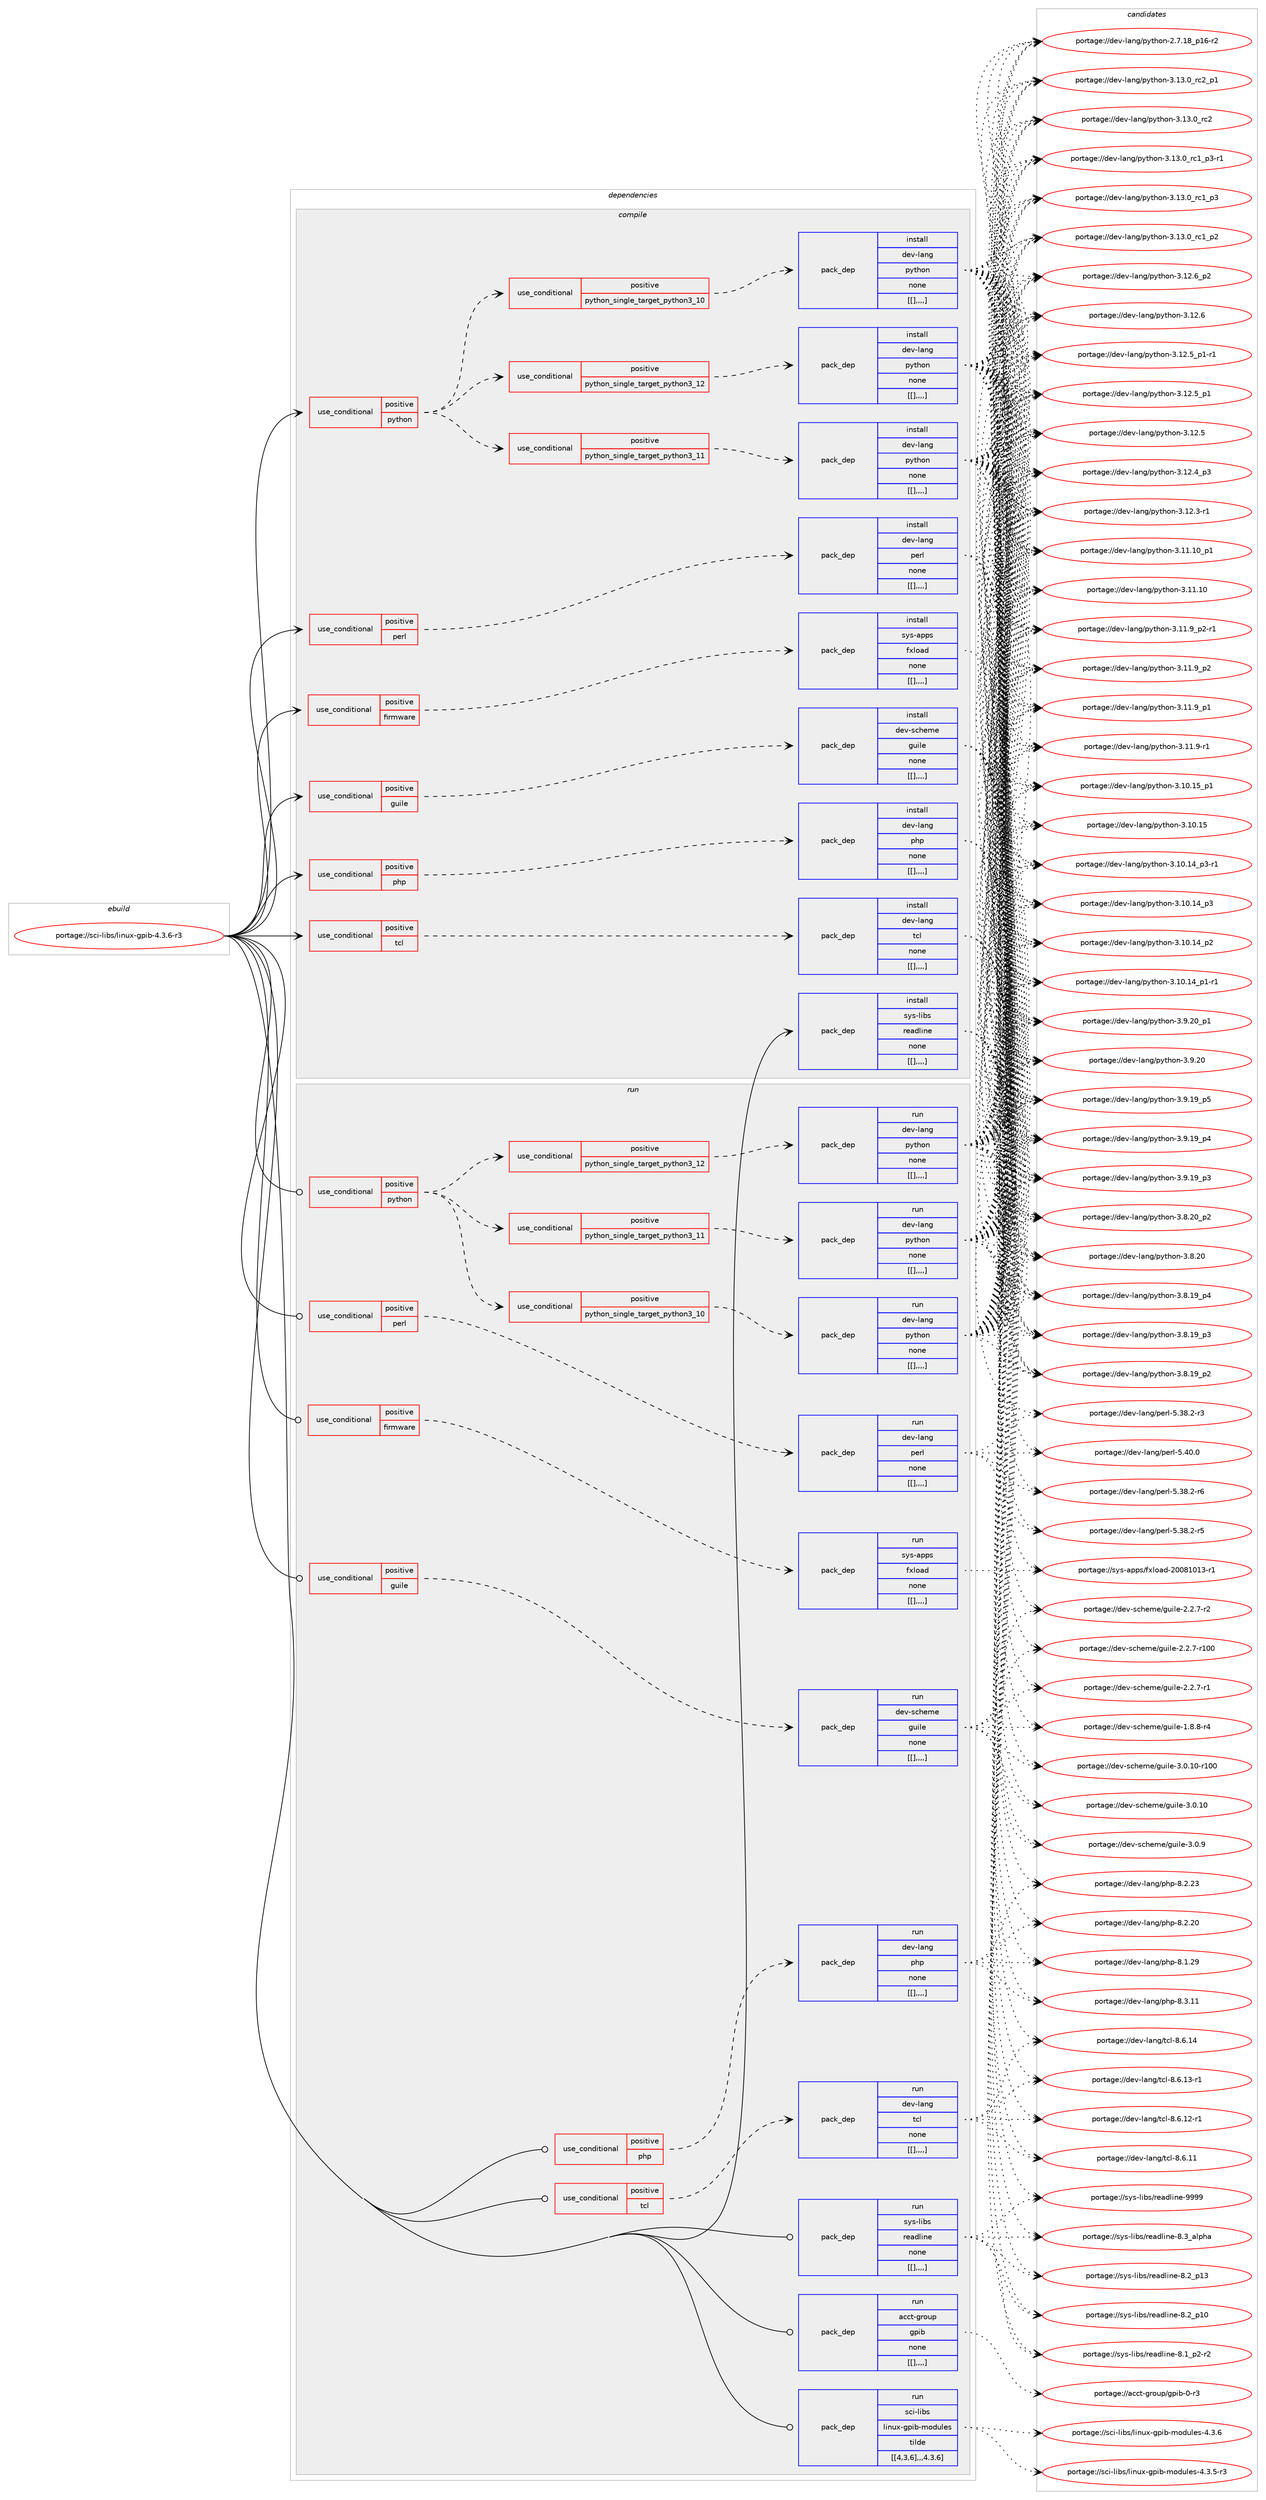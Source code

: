 digraph prolog {

# *************
# Graph options
# *************

newrank=true;
concentrate=true;
compound=true;
graph [rankdir=LR,fontname=Helvetica,fontsize=10,ranksep=1.5];#, ranksep=2.5, nodesep=0.2];
edge  [arrowhead=vee];
node  [fontname=Helvetica,fontsize=10];

# **********
# The ebuild
# **********

subgraph cluster_leftcol {
color=gray;
label=<<i>ebuild</i>>;
id [label="portage://sci-libs/linux-gpib-4.3.6-r3", color=red, width=4, href="../sci-libs/linux-gpib-4.3.6-r3.svg"];
}

# ****************
# The dependencies
# ****************

subgraph cluster_midcol {
color=gray;
label=<<i>dependencies</i>>;
subgraph cluster_compile {
fillcolor="#eeeeee";
style=filled;
label=<<i>compile</i>>;
subgraph cond110485 {
dependency413368 [label=<<TABLE BORDER="0" CELLBORDER="1" CELLSPACING="0" CELLPADDING="4"><TR><TD ROWSPAN="3" CELLPADDING="10">use_conditional</TD></TR><TR><TD>positive</TD></TR><TR><TD>firmware</TD></TR></TABLE>>, shape=none, color=red];
subgraph pack299990 {
dependency413369 [label=<<TABLE BORDER="0" CELLBORDER="1" CELLSPACING="0" CELLPADDING="4" WIDTH="220"><TR><TD ROWSPAN="6" CELLPADDING="30">pack_dep</TD></TR><TR><TD WIDTH="110">install</TD></TR><TR><TD>sys-apps</TD></TR><TR><TD>fxload</TD></TR><TR><TD>none</TD></TR><TR><TD>[[],,,,]</TD></TR></TABLE>>, shape=none, color=blue];
}
dependency413368:e -> dependency413369:w [weight=20,style="dashed",arrowhead="vee"];
}
id:e -> dependency413368:w [weight=20,style="solid",arrowhead="vee"];
subgraph cond110486 {
dependency413370 [label=<<TABLE BORDER="0" CELLBORDER="1" CELLSPACING="0" CELLPADDING="4"><TR><TD ROWSPAN="3" CELLPADDING="10">use_conditional</TD></TR><TR><TD>positive</TD></TR><TR><TD>guile</TD></TR></TABLE>>, shape=none, color=red];
subgraph pack299991 {
dependency413371 [label=<<TABLE BORDER="0" CELLBORDER="1" CELLSPACING="0" CELLPADDING="4" WIDTH="220"><TR><TD ROWSPAN="6" CELLPADDING="30">pack_dep</TD></TR><TR><TD WIDTH="110">install</TD></TR><TR><TD>dev-scheme</TD></TR><TR><TD>guile</TD></TR><TR><TD>none</TD></TR><TR><TD>[[],,,,]</TD></TR></TABLE>>, shape=none, color=blue];
}
dependency413370:e -> dependency413371:w [weight=20,style="dashed",arrowhead="vee"];
}
id:e -> dependency413370:w [weight=20,style="solid",arrowhead="vee"];
subgraph cond110487 {
dependency413372 [label=<<TABLE BORDER="0" CELLBORDER="1" CELLSPACING="0" CELLPADDING="4"><TR><TD ROWSPAN="3" CELLPADDING="10">use_conditional</TD></TR><TR><TD>positive</TD></TR><TR><TD>perl</TD></TR></TABLE>>, shape=none, color=red];
subgraph pack299992 {
dependency413373 [label=<<TABLE BORDER="0" CELLBORDER="1" CELLSPACING="0" CELLPADDING="4" WIDTH="220"><TR><TD ROWSPAN="6" CELLPADDING="30">pack_dep</TD></TR><TR><TD WIDTH="110">install</TD></TR><TR><TD>dev-lang</TD></TR><TR><TD>perl</TD></TR><TR><TD>none</TD></TR><TR><TD>[[],,,,]</TD></TR></TABLE>>, shape=none, color=blue];
}
dependency413372:e -> dependency413373:w [weight=20,style="dashed",arrowhead="vee"];
}
id:e -> dependency413372:w [weight=20,style="solid",arrowhead="vee"];
subgraph cond110488 {
dependency413374 [label=<<TABLE BORDER="0" CELLBORDER="1" CELLSPACING="0" CELLPADDING="4"><TR><TD ROWSPAN="3" CELLPADDING="10">use_conditional</TD></TR><TR><TD>positive</TD></TR><TR><TD>php</TD></TR></TABLE>>, shape=none, color=red];
subgraph pack299993 {
dependency413375 [label=<<TABLE BORDER="0" CELLBORDER="1" CELLSPACING="0" CELLPADDING="4" WIDTH="220"><TR><TD ROWSPAN="6" CELLPADDING="30">pack_dep</TD></TR><TR><TD WIDTH="110">install</TD></TR><TR><TD>dev-lang</TD></TR><TR><TD>php</TD></TR><TR><TD>none</TD></TR><TR><TD>[[],,,,]</TD></TR></TABLE>>, shape=none, color=blue];
}
dependency413374:e -> dependency413375:w [weight=20,style="dashed",arrowhead="vee"];
}
id:e -> dependency413374:w [weight=20,style="solid",arrowhead="vee"];
subgraph cond110489 {
dependency413376 [label=<<TABLE BORDER="0" CELLBORDER="1" CELLSPACING="0" CELLPADDING="4"><TR><TD ROWSPAN="3" CELLPADDING="10">use_conditional</TD></TR><TR><TD>positive</TD></TR><TR><TD>python</TD></TR></TABLE>>, shape=none, color=red];
subgraph cond110490 {
dependency413377 [label=<<TABLE BORDER="0" CELLBORDER="1" CELLSPACING="0" CELLPADDING="4"><TR><TD ROWSPAN="3" CELLPADDING="10">use_conditional</TD></TR><TR><TD>positive</TD></TR><TR><TD>python_single_target_python3_10</TD></TR></TABLE>>, shape=none, color=red];
subgraph pack299994 {
dependency413378 [label=<<TABLE BORDER="0" CELLBORDER="1" CELLSPACING="0" CELLPADDING="4" WIDTH="220"><TR><TD ROWSPAN="6" CELLPADDING="30">pack_dep</TD></TR><TR><TD WIDTH="110">install</TD></TR><TR><TD>dev-lang</TD></TR><TR><TD>python</TD></TR><TR><TD>none</TD></TR><TR><TD>[[],,,,]</TD></TR></TABLE>>, shape=none, color=blue];
}
dependency413377:e -> dependency413378:w [weight=20,style="dashed",arrowhead="vee"];
}
dependency413376:e -> dependency413377:w [weight=20,style="dashed",arrowhead="vee"];
subgraph cond110491 {
dependency413379 [label=<<TABLE BORDER="0" CELLBORDER="1" CELLSPACING="0" CELLPADDING="4"><TR><TD ROWSPAN="3" CELLPADDING="10">use_conditional</TD></TR><TR><TD>positive</TD></TR><TR><TD>python_single_target_python3_11</TD></TR></TABLE>>, shape=none, color=red];
subgraph pack299995 {
dependency413380 [label=<<TABLE BORDER="0" CELLBORDER="1" CELLSPACING="0" CELLPADDING="4" WIDTH="220"><TR><TD ROWSPAN="6" CELLPADDING="30">pack_dep</TD></TR><TR><TD WIDTH="110">install</TD></TR><TR><TD>dev-lang</TD></TR><TR><TD>python</TD></TR><TR><TD>none</TD></TR><TR><TD>[[],,,,]</TD></TR></TABLE>>, shape=none, color=blue];
}
dependency413379:e -> dependency413380:w [weight=20,style="dashed",arrowhead="vee"];
}
dependency413376:e -> dependency413379:w [weight=20,style="dashed",arrowhead="vee"];
subgraph cond110492 {
dependency413381 [label=<<TABLE BORDER="0" CELLBORDER="1" CELLSPACING="0" CELLPADDING="4"><TR><TD ROWSPAN="3" CELLPADDING="10">use_conditional</TD></TR><TR><TD>positive</TD></TR><TR><TD>python_single_target_python3_12</TD></TR></TABLE>>, shape=none, color=red];
subgraph pack299996 {
dependency413382 [label=<<TABLE BORDER="0" CELLBORDER="1" CELLSPACING="0" CELLPADDING="4" WIDTH="220"><TR><TD ROWSPAN="6" CELLPADDING="30">pack_dep</TD></TR><TR><TD WIDTH="110">install</TD></TR><TR><TD>dev-lang</TD></TR><TR><TD>python</TD></TR><TR><TD>none</TD></TR><TR><TD>[[],,,,]</TD></TR></TABLE>>, shape=none, color=blue];
}
dependency413381:e -> dependency413382:w [weight=20,style="dashed",arrowhead="vee"];
}
dependency413376:e -> dependency413381:w [weight=20,style="dashed",arrowhead="vee"];
}
id:e -> dependency413376:w [weight=20,style="solid",arrowhead="vee"];
subgraph cond110493 {
dependency413383 [label=<<TABLE BORDER="0" CELLBORDER="1" CELLSPACING="0" CELLPADDING="4"><TR><TD ROWSPAN="3" CELLPADDING="10">use_conditional</TD></TR><TR><TD>positive</TD></TR><TR><TD>tcl</TD></TR></TABLE>>, shape=none, color=red];
subgraph pack299997 {
dependency413384 [label=<<TABLE BORDER="0" CELLBORDER="1" CELLSPACING="0" CELLPADDING="4" WIDTH="220"><TR><TD ROWSPAN="6" CELLPADDING="30">pack_dep</TD></TR><TR><TD WIDTH="110">install</TD></TR><TR><TD>dev-lang</TD></TR><TR><TD>tcl</TD></TR><TR><TD>none</TD></TR><TR><TD>[[],,,,]</TD></TR></TABLE>>, shape=none, color=blue];
}
dependency413383:e -> dependency413384:w [weight=20,style="dashed",arrowhead="vee"];
}
id:e -> dependency413383:w [weight=20,style="solid",arrowhead="vee"];
subgraph pack299998 {
dependency413385 [label=<<TABLE BORDER="0" CELLBORDER="1" CELLSPACING="0" CELLPADDING="4" WIDTH="220"><TR><TD ROWSPAN="6" CELLPADDING="30">pack_dep</TD></TR><TR><TD WIDTH="110">install</TD></TR><TR><TD>sys-libs</TD></TR><TR><TD>readline</TD></TR><TR><TD>none</TD></TR><TR><TD>[[],,,,]</TD></TR></TABLE>>, shape=none, color=blue];
}
id:e -> dependency413385:w [weight=20,style="solid",arrowhead="vee"];
}
subgraph cluster_compileandrun {
fillcolor="#eeeeee";
style=filled;
label=<<i>compile and run</i>>;
}
subgraph cluster_run {
fillcolor="#eeeeee";
style=filled;
label=<<i>run</i>>;
subgraph cond110494 {
dependency413386 [label=<<TABLE BORDER="0" CELLBORDER="1" CELLSPACING="0" CELLPADDING="4"><TR><TD ROWSPAN="3" CELLPADDING="10">use_conditional</TD></TR><TR><TD>positive</TD></TR><TR><TD>firmware</TD></TR></TABLE>>, shape=none, color=red];
subgraph pack299999 {
dependency413387 [label=<<TABLE BORDER="0" CELLBORDER="1" CELLSPACING="0" CELLPADDING="4" WIDTH="220"><TR><TD ROWSPAN="6" CELLPADDING="30">pack_dep</TD></TR><TR><TD WIDTH="110">run</TD></TR><TR><TD>sys-apps</TD></TR><TR><TD>fxload</TD></TR><TR><TD>none</TD></TR><TR><TD>[[],,,,]</TD></TR></TABLE>>, shape=none, color=blue];
}
dependency413386:e -> dependency413387:w [weight=20,style="dashed",arrowhead="vee"];
}
id:e -> dependency413386:w [weight=20,style="solid",arrowhead="odot"];
subgraph cond110495 {
dependency413388 [label=<<TABLE BORDER="0" CELLBORDER="1" CELLSPACING="0" CELLPADDING="4"><TR><TD ROWSPAN="3" CELLPADDING="10">use_conditional</TD></TR><TR><TD>positive</TD></TR><TR><TD>guile</TD></TR></TABLE>>, shape=none, color=red];
subgraph pack300000 {
dependency413389 [label=<<TABLE BORDER="0" CELLBORDER="1" CELLSPACING="0" CELLPADDING="4" WIDTH="220"><TR><TD ROWSPAN="6" CELLPADDING="30">pack_dep</TD></TR><TR><TD WIDTH="110">run</TD></TR><TR><TD>dev-scheme</TD></TR><TR><TD>guile</TD></TR><TR><TD>none</TD></TR><TR><TD>[[],,,,]</TD></TR></TABLE>>, shape=none, color=blue];
}
dependency413388:e -> dependency413389:w [weight=20,style="dashed",arrowhead="vee"];
}
id:e -> dependency413388:w [weight=20,style="solid",arrowhead="odot"];
subgraph cond110496 {
dependency413390 [label=<<TABLE BORDER="0" CELLBORDER="1" CELLSPACING="0" CELLPADDING="4"><TR><TD ROWSPAN="3" CELLPADDING="10">use_conditional</TD></TR><TR><TD>positive</TD></TR><TR><TD>perl</TD></TR></TABLE>>, shape=none, color=red];
subgraph pack300001 {
dependency413391 [label=<<TABLE BORDER="0" CELLBORDER="1" CELLSPACING="0" CELLPADDING="4" WIDTH="220"><TR><TD ROWSPAN="6" CELLPADDING="30">pack_dep</TD></TR><TR><TD WIDTH="110">run</TD></TR><TR><TD>dev-lang</TD></TR><TR><TD>perl</TD></TR><TR><TD>none</TD></TR><TR><TD>[[],,,,]</TD></TR></TABLE>>, shape=none, color=blue];
}
dependency413390:e -> dependency413391:w [weight=20,style="dashed",arrowhead="vee"];
}
id:e -> dependency413390:w [weight=20,style="solid",arrowhead="odot"];
subgraph cond110497 {
dependency413392 [label=<<TABLE BORDER="0" CELLBORDER="1" CELLSPACING="0" CELLPADDING="4"><TR><TD ROWSPAN="3" CELLPADDING="10">use_conditional</TD></TR><TR><TD>positive</TD></TR><TR><TD>php</TD></TR></TABLE>>, shape=none, color=red];
subgraph pack300002 {
dependency413393 [label=<<TABLE BORDER="0" CELLBORDER="1" CELLSPACING="0" CELLPADDING="4" WIDTH="220"><TR><TD ROWSPAN="6" CELLPADDING="30">pack_dep</TD></TR><TR><TD WIDTH="110">run</TD></TR><TR><TD>dev-lang</TD></TR><TR><TD>php</TD></TR><TR><TD>none</TD></TR><TR><TD>[[],,,,]</TD></TR></TABLE>>, shape=none, color=blue];
}
dependency413392:e -> dependency413393:w [weight=20,style="dashed",arrowhead="vee"];
}
id:e -> dependency413392:w [weight=20,style="solid",arrowhead="odot"];
subgraph cond110498 {
dependency413394 [label=<<TABLE BORDER="0" CELLBORDER="1" CELLSPACING="0" CELLPADDING="4"><TR><TD ROWSPAN="3" CELLPADDING="10">use_conditional</TD></TR><TR><TD>positive</TD></TR><TR><TD>python</TD></TR></TABLE>>, shape=none, color=red];
subgraph cond110499 {
dependency413395 [label=<<TABLE BORDER="0" CELLBORDER="1" CELLSPACING="0" CELLPADDING="4"><TR><TD ROWSPAN="3" CELLPADDING="10">use_conditional</TD></TR><TR><TD>positive</TD></TR><TR><TD>python_single_target_python3_10</TD></TR></TABLE>>, shape=none, color=red];
subgraph pack300003 {
dependency413396 [label=<<TABLE BORDER="0" CELLBORDER="1" CELLSPACING="0" CELLPADDING="4" WIDTH="220"><TR><TD ROWSPAN="6" CELLPADDING="30">pack_dep</TD></TR><TR><TD WIDTH="110">run</TD></TR><TR><TD>dev-lang</TD></TR><TR><TD>python</TD></TR><TR><TD>none</TD></TR><TR><TD>[[],,,,]</TD></TR></TABLE>>, shape=none, color=blue];
}
dependency413395:e -> dependency413396:w [weight=20,style="dashed",arrowhead="vee"];
}
dependency413394:e -> dependency413395:w [weight=20,style="dashed",arrowhead="vee"];
subgraph cond110500 {
dependency413397 [label=<<TABLE BORDER="0" CELLBORDER="1" CELLSPACING="0" CELLPADDING="4"><TR><TD ROWSPAN="3" CELLPADDING="10">use_conditional</TD></TR><TR><TD>positive</TD></TR><TR><TD>python_single_target_python3_11</TD></TR></TABLE>>, shape=none, color=red];
subgraph pack300004 {
dependency413398 [label=<<TABLE BORDER="0" CELLBORDER="1" CELLSPACING="0" CELLPADDING="4" WIDTH="220"><TR><TD ROWSPAN="6" CELLPADDING="30">pack_dep</TD></TR><TR><TD WIDTH="110">run</TD></TR><TR><TD>dev-lang</TD></TR><TR><TD>python</TD></TR><TR><TD>none</TD></TR><TR><TD>[[],,,,]</TD></TR></TABLE>>, shape=none, color=blue];
}
dependency413397:e -> dependency413398:w [weight=20,style="dashed",arrowhead="vee"];
}
dependency413394:e -> dependency413397:w [weight=20,style="dashed",arrowhead="vee"];
subgraph cond110501 {
dependency413399 [label=<<TABLE BORDER="0" CELLBORDER="1" CELLSPACING="0" CELLPADDING="4"><TR><TD ROWSPAN="3" CELLPADDING="10">use_conditional</TD></TR><TR><TD>positive</TD></TR><TR><TD>python_single_target_python3_12</TD></TR></TABLE>>, shape=none, color=red];
subgraph pack300005 {
dependency413400 [label=<<TABLE BORDER="0" CELLBORDER="1" CELLSPACING="0" CELLPADDING="4" WIDTH="220"><TR><TD ROWSPAN="6" CELLPADDING="30">pack_dep</TD></TR><TR><TD WIDTH="110">run</TD></TR><TR><TD>dev-lang</TD></TR><TR><TD>python</TD></TR><TR><TD>none</TD></TR><TR><TD>[[],,,,]</TD></TR></TABLE>>, shape=none, color=blue];
}
dependency413399:e -> dependency413400:w [weight=20,style="dashed",arrowhead="vee"];
}
dependency413394:e -> dependency413399:w [weight=20,style="dashed",arrowhead="vee"];
}
id:e -> dependency413394:w [weight=20,style="solid",arrowhead="odot"];
subgraph cond110502 {
dependency413401 [label=<<TABLE BORDER="0" CELLBORDER="1" CELLSPACING="0" CELLPADDING="4"><TR><TD ROWSPAN="3" CELLPADDING="10">use_conditional</TD></TR><TR><TD>positive</TD></TR><TR><TD>tcl</TD></TR></TABLE>>, shape=none, color=red];
subgraph pack300006 {
dependency413402 [label=<<TABLE BORDER="0" CELLBORDER="1" CELLSPACING="0" CELLPADDING="4" WIDTH="220"><TR><TD ROWSPAN="6" CELLPADDING="30">pack_dep</TD></TR><TR><TD WIDTH="110">run</TD></TR><TR><TD>dev-lang</TD></TR><TR><TD>tcl</TD></TR><TR><TD>none</TD></TR><TR><TD>[[],,,,]</TD></TR></TABLE>>, shape=none, color=blue];
}
dependency413401:e -> dependency413402:w [weight=20,style="dashed",arrowhead="vee"];
}
id:e -> dependency413401:w [weight=20,style="solid",arrowhead="odot"];
subgraph pack300007 {
dependency413403 [label=<<TABLE BORDER="0" CELLBORDER="1" CELLSPACING="0" CELLPADDING="4" WIDTH="220"><TR><TD ROWSPAN="6" CELLPADDING="30">pack_dep</TD></TR><TR><TD WIDTH="110">run</TD></TR><TR><TD>acct-group</TD></TR><TR><TD>gpib</TD></TR><TR><TD>none</TD></TR><TR><TD>[[],,,,]</TD></TR></TABLE>>, shape=none, color=blue];
}
id:e -> dependency413403:w [weight=20,style="solid",arrowhead="odot"];
subgraph pack300008 {
dependency413404 [label=<<TABLE BORDER="0" CELLBORDER="1" CELLSPACING="0" CELLPADDING="4" WIDTH="220"><TR><TD ROWSPAN="6" CELLPADDING="30">pack_dep</TD></TR><TR><TD WIDTH="110">run</TD></TR><TR><TD>sci-libs</TD></TR><TR><TD>linux-gpib-modules</TD></TR><TR><TD>tilde</TD></TR><TR><TD>[[4,3,6],,,4.3.6]</TD></TR></TABLE>>, shape=none, color=blue];
}
id:e -> dependency413404:w [weight=20,style="solid",arrowhead="odot"];
subgraph pack300009 {
dependency413405 [label=<<TABLE BORDER="0" CELLBORDER="1" CELLSPACING="0" CELLPADDING="4" WIDTH="220"><TR><TD ROWSPAN="6" CELLPADDING="30">pack_dep</TD></TR><TR><TD WIDTH="110">run</TD></TR><TR><TD>sys-libs</TD></TR><TR><TD>readline</TD></TR><TR><TD>none</TD></TR><TR><TD>[[],,,,]</TD></TR></TABLE>>, shape=none, color=blue];
}
id:e -> dependency413405:w [weight=20,style="solid",arrowhead="odot"];
}
}

# **************
# The candidates
# **************

subgraph cluster_choices {
rank=same;
color=gray;
label=<<i>candidates</i>>;

subgraph choice299990 {
color=black;
nodesep=1;
choice115121115459711211211547102120108111971004550484856494849514511449 [label="portage://sys-apps/fxload-20081013-r1", color=red, width=4,href="../sys-apps/fxload-20081013-r1.svg"];
dependency413369:e -> choice115121115459711211211547102120108111971004550484856494849514511449:w [style=dotted,weight="100"];
}
subgraph choice299991 {
color=black;
nodesep=1;
choice1001011184511599104101109101471031171051081014551464846494845114494848 [label="portage://dev-scheme/guile-3.0.10-r100", color=red, width=4,href="../dev-scheme/guile-3.0.10-r100.svg"];
choice10010111845115991041011091014710311710510810145514648464948 [label="portage://dev-scheme/guile-3.0.10", color=red, width=4,href="../dev-scheme/guile-3.0.10.svg"];
choice100101118451159910410110910147103117105108101455146484657 [label="portage://dev-scheme/guile-3.0.9", color=red, width=4,href="../dev-scheme/guile-3.0.9.svg"];
choice1001011184511599104101109101471031171051081014550465046554511450 [label="portage://dev-scheme/guile-2.2.7-r2", color=red, width=4,href="../dev-scheme/guile-2.2.7-r2.svg"];
choice10010111845115991041011091014710311710510810145504650465545114494848 [label="portage://dev-scheme/guile-2.2.7-r100", color=red, width=4,href="../dev-scheme/guile-2.2.7-r100.svg"];
choice1001011184511599104101109101471031171051081014550465046554511449 [label="portage://dev-scheme/guile-2.2.7-r1", color=red, width=4,href="../dev-scheme/guile-2.2.7-r1.svg"];
choice1001011184511599104101109101471031171051081014549465646564511452 [label="portage://dev-scheme/guile-1.8.8-r4", color=red, width=4,href="../dev-scheme/guile-1.8.8-r4.svg"];
dependency413371:e -> choice1001011184511599104101109101471031171051081014551464846494845114494848:w [style=dotted,weight="100"];
dependency413371:e -> choice10010111845115991041011091014710311710510810145514648464948:w [style=dotted,weight="100"];
dependency413371:e -> choice100101118451159910410110910147103117105108101455146484657:w [style=dotted,weight="100"];
dependency413371:e -> choice1001011184511599104101109101471031171051081014550465046554511450:w [style=dotted,weight="100"];
dependency413371:e -> choice10010111845115991041011091014710311710510810145504650465545114494848:w [style=dotted,weight="100"];
dependency413371:e -> choice1001011184511599104101109101471031171051081014550465046554511449:w [style=dotted,weight="100"];
dependency413371:e -> choice1001011184511599104101109101471031171051081014549465646564511452:w [style=dotted,weight="100"];
}
subgraph choice299992 {
color=black;
nodesep=1;
choice10010111845108971101034711210111410845534652484648 [label="portage://dev-lang/perl-5.40.0", color=red, width=4,href="../dev-lang/perl-5.40.0.svg"];
choice100101118451089711010347112101114108455346515646504511454 [label="portage://dev-lang/perl-5.38.2-r6", color=red, width=4,href="../dev-lang/perl-5.38.2-r6.svg"];
choice100101118451089711010347112101114108455346515646504511453 [label="portage://dev-lang/perl-5.38.2-r5", color=red, width=4,href="../dev-lang/perl-5.38.2-r5.svg"];
choice100101118451089711010347112101114108455346515646504511451 [label="portage://dev-lang/perl-5.38.2-r3", color=red, width=4,href="../dev-lang/perl-5.38.2-r3.svg"];
dependency413373:e -> choice10010111845108971101034711210111410845534652484648:w [style=dotted,weight="100"];
dependency413373:e -> choice100101118451089711010347112101114108455346515646504511454:w [style=dotted,weight="100"];
dependency413373:e -> choice100101118451089711010347112101114108455346515646504511453:w [style=dotted,weight="100"];
dependency413373:e -> choice100101118451089711010347112101114108455346515646504511451:w [style=dotted,weight="100"];
}
subgraph choice299993 {
color=black;
nodesep=1;
choice10010111845108971101034711210411245564651464949 [label="portage://dev-lang/php-8.3.11", color=red, width=4,href="../dev-lang/php-8.3.11.svg"];
choice10010111845108971101034711210411245564650465051 [label="portage://dev-lang/php-8.2.23", color=red, width=4,href="../dev-lang/php-8.2.23.svg"];
choice10010111845108971101034711210411245564650465048 [label="portage://dev-lang/php-8.2.20", color=red, width=4,href="../dev-lang/php-8.2.20.svg"];
choice10010111845108971101034711210411245564649465057 [label="portage://dev-lang/php-8.1.29", color=red, width=4,href="../dev-lang/php-8.1.29.svg"];
dependency413375:e -> choice10010111845108971101034711210411245564651464949:w [style=dotted,weight="100"];
dependency413375:e -> choice10010111845108971101034711210411245564650465051:w [style=dotted,weight="100"];
dependency413375:e -> choice10010111845108971101034711210411245564650465048:w [style=dotted,weight="100"];
dependency413375:e -> choice10010111845108971101034711210411245564649465057:w [style=dotted,weight="100"];
}
subgraph choice299994 {
color=black;
nodesep=1;
choice100101118451089711010347112121116104111110455146495146489511499509511249 [label="portage://dev-lang/python-3.13.0_rc2_p1", color=red, width=4,href="../dev-lang/python-3.13.0_rc2_p1.svg"];
choice10010111845108971101034711212111610411111045514649514648951149950 [label="portage://dev-lang/python-3.13.0_rc2", color=red, width=4,href="../dev-lang/python-3.13.0_rc2.svg"];
choice1001011184510897110103471121211161041111104551464951464895114994995112514511449 [label="portage://dev-lang/python-3.13.0_rc1_p3-r1", color=red, width=4,href="../dev-lang/python-3.13.0_rc1_p3-r1.svg"];
choice100101118451089711010347112121116104111110455146495146489511499499511251 [label="portage://dev-lang/python-3.13.0_rc1_p3", color=red, width=4,href="../dev-lang/python-3.13.0_rc1_p3.svg"];
choice100101118451089711010347112121116104111110455146495146489511499499511250 [label="portage://dev-lang/python-3.13.0_rc1_p2", color=red, width=4,href="../dev-lang/python-3.13.0_rc1_p2.svg"];
choice100101118451089711010347112121116104111110455146495046549511250 [label="portage://dev-lang/python-3.12.6_p2", color=red, width=4,href="../dev-lang/python-3.12.6_p2.svg"];
choice10010111845108971101034711212111610411111045514649504654 [label="portage://dev-lang/python-3.12.6", color=red, width=4,href="../dev-lang/python-3.12.6.svg"];
choice1001011184510897110103471121211161041111104551464950465395112494511449 [label="portage://dev-lang/python-3.12.5_p1-r1", color=red, width=4,href="../dev-lang/python-3.12.5_p1-r1.svg"];
choice100101118451089711010347112121116104111110455146495046539511249 [label="portage://dev-lang/python-3.12.5_p1", color=red, width=4,href="../dev-lang/python-3.12.5_p1.svg"];
choice10010111845108971101034711212111610411111045514649504653 [label="portage://dev-lang/python-3.12.5", color=red, width=4,href="../dev-lang/python-3.12.5.svg"];
choice100101118451089711010347112121116104111110455146495046529511251 [label="portage://dev-lang/python-3.12.4_p3", color=red, width=4,href="../dev-lang/python-3.12.4_p3.svg"];
choice100101118451089711010347112121116104111110455146495046514511449 [label="portage://dev-lang/python-3.12.3-r1", color=red, width=4,href="../dev-lang/python-3.12.3-r1.svg"];
choice10010111845108971101034711212111610411111045514649494649489511249 [label="portage://dev-lang/python-3.11.10_p1", color=red, width=4,href="../dev-lang/python-3.11.10_p1.svg"];
choice1001011184510897110103471121211161041111104551464949464948 [label="portage://dev-lang/python-3.11.10", color=red, width=4,href="../dev-lang/python-3.11.10.svg"];
choice1001011184510897110103471121211161041111104551464949465795112504511449 [label="portage://dev-lang/python-3.11.9_p2-r1", color=red, width=4,href="../dev-lang/python-3.11.9_p2-r1.svg"];
choice100101118451089711010347112121116104111110455146494946579511250 [label="portage://dev-lang/python-3.11.9_p2", color=red, width=4,href="../dev-lang/python-3.11.9_p2.svg"];
choice100101118451089711010347112121116104111110455146494946579511249 [label="portage://dev-lang/python-3.11.9_p1", color=red, width=4,href="../dev-lang/python-3.11.9_p1.svg"];
choice100101118451089711010347112121116104111110455146494946574511449 [label="portage://dev-lang/python-3.11.9-r1", color=red, width=4,href="../dev-lang/python-3.11.9-r1.svg"];
choice10010111845108971101034711212111610411111045514649484649539511249 [label="portage://dev-lang/python-3.10.15_p1", color=red, width=4,href="../dev-lang/python-3.10.15_p1.svg"];
choice1001011184510897110103471121211161041111104551464948464953 [label="portage://dev-lang/python-3.10.15", color=red, width=4,href="../dev-lang/python-3.10.15.svg"];
choice100101118451089711010347112121116104111110455146494846495295112514511449 [label="portage://dev-lang/python-3.10.14_p3-r1", color=red, width=4,href="../dev-lang/python-3.10.14_p3-r1.svg"];
choice10010111845108971101034711212111610411111045514649484649529511251 [label="portage://dev-lang/python-3.10.14_p3", color=red, width=4,href="../dev-lang/python-3.10.14_p3.svg"];
choice10010111845108971101034711212111610411111045514649484649529511250 [label="portage://dev-lang/python-3.10.14_p2", color=red, width=4,href="../dev-lang/python-3.10.14_p2.svg"];
choice100101118451089711010347112121116104111110455146494846495295112494511449 [label="portage://dev-lang/python-3.10.14_p1-r1", color=red, width=4,href="../dev-lang/python-3.10.14_p1-r1.svg"];
choice100101118451089711010347112121116104111110455146574650489511249 [label="portage://dev-lang/python-3.9.20_p1", color=red, width=4,href="../dev-lang/python-3.9.20_p1.svg"];
choice10010111845108971101034711212111610411111045514657465048 [label="portage://dev-lang/python-3.9.20", color=red, width=4,href="../dev-lang/python-3.9.20.svg"];
choice100101118451089711010347112121116104111110455146574649579511253 [label="portage://dev-lang/python-3.9.19_p5", color=red, width=4,href="../dev-lang/python-3.9.19_p5.svg"];
choice100101118451089711010347112121116104111110455146574649579511252 [label="portage://dev-lang/python-3.9.19_p4", color=red, width=4,href="../dev-lang/python-3.9.19_p4.svg"];
choice100101118451089711010347112121116104111110455146574649579511251 [label="portage://dev-lang/python-3.9.19_p3", color=red, width=4,href="../dev-lang/python-3.9.19_p3.svg"];
choice100101118451089711010347112121116104111110455146564650489511250 [label="portage://dev-lang/python-3.8.20_p2", color=red, width=4,href="../dev-lang/python-3.8.20_p2.svg"];
choice10010111845108971101034711212111610411111045514656465048 [label="portage://dev-lang/python-3.8.20", color=red, width=4,href="../dev-lang/python-3.8.20.svg"];
choice100101118451089711010347112121116104111110455146564649579511252 [label="portage://dev-lang/python-3.8.19_p4", color=red, width=4,href="../dev-lang/python-3.8.19_p4.svg"];
choice100101118451089711010347112121116104111110455146564649579511251 [label="portage://dev-lang/python-3.8.19_p3", color=red, width=4,href="../dev-lang/python-3.8.19_p3.svg"];
choice100101118451089711010347112121116104111110455146564649579511250 [label="portage://dev-lang/python-3.8.19_p2", color=red, width=4,href="../dev-lang/python-3.8.19_p2.svg"];
choice100101118451089711010347112121116104111110455046554649569511249544511450 [label="portage://dev-lang/python-2.7.18_p16-r2", color=red, width=4,href="../dev-lang/python-2.7.18_p16-r2.svg"];
dependency413378:e -> choice100101118451089711010347112121116104111110455146495146489511499509511249:w [style=dotted,weight="100"];
dependency413378:e -> choice10010111845108971101034711212111610411111045514649514648951149950:w [style=dotted,weight="100"];
dependency413378:e -> choice1001011184510897110103471121211161041111104551464951464895114994995112514511449:w [style=dotted,weight="100"];
dependency413378:e -> choice100101118451089711010347112121116104111110455146495146489511499499511251:w [style=dotted,weight="100"];
dependency413378:e -> choice100101118451089711010347112121116104111110455146495146489511499499511250:w [style=dotted,weight="100"];
dependency413378:e -> choice100101118451089711010347112121116104111110455146495046549511250:w [style=dotted,weight="100"];
dependency413378:e -> choice10010111845108971101034711212111610411111045514649504654:w [style=dotted,weight="100"];
dependency413378:e -> choice1001011184510897110103471121211161041111104551464950465395112494511449:w [style=dotted,weight="100"];
dependency413378:e -> choice100101118451089711010347112121116104111110455146495046539511249:w [style=dotted,weight="100"];
dependency413378:e -> choice10010111845108971101034711212111610411111045514649504653:w [style=dotted,weight="100"];
dependency413378:e -> choice100101118451089711010347112121116104111110455146495046529511251:w [style=dotted,weight="100"];
dependency413378:e -> choice100101118451089711010347112121116104111110455146495046514511449:w [style=dotted,weight="100"];
dependency413378:e -> choice10010111845108971101034711212111610411111045514649494649489511249:w [style=dotted,weight="100"];
dependency413378:e -> choice1001011184510897110103471121211161041111104551464949464948:w [style=dotted,weight="100"];
dependency413378:e -> choice1001011184510897110103471121211161041111104551464949465795112504511449:w [style=dotted,weight="100"];
dependency413378:e -> choice100101118451089711010347112121116104111110455146494946579511250:w [style=dotted,weight="100"];
dependency413378:e -> choice100101118451089711010347112121116104111110455146494946579511249:w [style=dotted,weight="100"];
dependency413378:e -> choice100101118451089711010347112121116104111110455146494946574511449:w [style=dotted,weight="100"];
dependency413378:e -> choice10010111845108971101034711212111610411111045514649484649539511249:w [style=dotted,weight="100"];
dependency413378:e -> choice1001011184510897110103471121211161041111104551464948464953:w [style=dotted,weight="100"];
dependency413378:e -> choice100101118451089711010347112121116104111110455146494846495295112514511449:w [style=dotted,weight="100"];
dependency413378:e -> choice10010111845108971101034711212111610411111045514649484649529511251:w [style=dotted,weight="100"];
dependency413378:e -> choice10010111845108971101034711212111610411111045514649484649529511250:w [style=dotted,weight="100"];
dependency413378:e -> choice100101118451089711010347112121116104111110455146494846495295112494511449:w [style=dotted,weight="100"];
dependency413378:e -> choice100101118451089711010347112121116104111110455146574650489511249:w [style=dotted,weight="100"];
dependency413378:e -> choice10010111845108971101034711212111610411111045514657465048:w [style=dotted,weight="100"];
dependency413378:e -> choice100101118451089711010347112121116104111110455146574649579511253:w [style=dotted,weight="100"];
dependency413378:e -> choice100101118451089711010347112121116104111110455146574649579511252:w [style=dotted,weight="100"];
dependency413378:e -> choice100101118451089711010347112121116104111110455146574649579511251:w [style=dotted,weight="100"];
dependency413378:e -> choice100101118451089711010347112121116104111110455146564650489511250:w [style=dotted,weight="100"];
dependency413378:e -> choice10010111845108971101034711212111610411111045514656465048:w [style=dotted,weight="100"];
dependency413378:e -> choice100101118451089711010347112121116104111110455146564649579511252:w [style=dotted,weight="100"];
dependency413378:e -> choice100101118451089711010347112121116104111110455146564649579511251:w [style=dotted,weight="100"];
dependency413378:e -> choice100101118451089711010347112121116104111110455146564649579511250:w [style=dotted,weight="100"];
dependency413378:e -> choice100101118451089711010347112121116104111110455046554649569511249544511450:w [style=dotted,weight="100"];
}
subgraph choice299995 {
color=black;
nodesep=1;
choice100101118451089711010347112121116104111110455146495146489511499509511249 [label="portage://dev-lang/python-3.13.0_rc2_p1", color=red, width=4,href="../dev-lang/python-3.13.0_rc2_p1.svg"];
choice10010111845108971101034711212111610411111045514649514648951149950 [label="portage://dev-lang/python-3.13.0_rc2", color=red, width=4,href="../dev-lang/python-3.13.0_rc2.svg"];
choice1001011184510897110103471121211161041111104551464951464895114994995112514511449 [label="portage://dev-lang/python-3.13.0_rc1_p3-r1", color=red, width=4,href="../dev-lang/python-3.13.0_rc1_p3-r1.svg"];
choice100101118451089711010347112121116104111110455146495146489511499499511251 [label="portage://dev-lang/python-3.13.0_rc1_p3", color=red, width=4,href="../dev-lang/python-3.13.0_rc1_p3.svg"];
choice100101118451089711010347112121116104111110455146495146489511499499511250 [label="portage://dev-lang/python-3.13.0_rc1_p2", color=red, width=4,href="../dev-lang/python-3.13.0_rc1_p2.svg"];
choice100101118451089711010347112121116104111110455146495046549511250 [label="portage://dev-lang/python-3.12.6_p2", color=red, width=4,href="../dev-lang/python-3.12.6_p2.svg"];
choice10010111845108971101034711212111610411111045514649504654 [label="portage://dev-lang/python-3.12.6", color=red, width=4,href="../dev-lang/python-3.12.6.svg"];
choice1001011184510897110103471121211161041111104551464950465395112494511449 [label="portage://dev-lang/python-3.12.5_p1-r1", color=red, width=4,href="../dev-lang/python-3.12.5_p1-r1.svg"];
choice100101118451089711010347112121116104111110455146495046539511249 [label="portage://dev-lang/python-3.12.5_p1", color=red, width=4,href="../dev-lang/python-3.12.5_p1.svg"];
choice10010111845108971101034711212111610411111045514649504653 [label="portage://dev-lang/python-3.12.5", color=red, width=4,href="../dev-lang/python-3.12.5.svg"];
choice100101118451089711010347112121116104111110455146495046529511251 [label="portage://dev-lang/python-3.12.4_p3", color=red, width=4,href="../dev-lang/python-3.12.4_p3.svg"];
choice100101118451089711010347112121116104111110455146495046514511449 [label="portage://dev-lang/python-3.12.3-r1", color=red, width=4,href="../dev-lang/python-3.12.3-r1.svg"];
choice10010111845108971101034711212111610411111045514649494649489511249 [label="portage://dev-lang/python-3.11.10_p1", color=red, width=4,href="../dev-lang/python-3.11.10_p1.svg"];
choice1001011184510897110103471121211161041111104551464949464948 [label="portage://dev-lang/python-3.11.10", color=red, width=4,href="../dev-lang/python-3.11.10.svg"];
choice1001011184510897110103471121211161041111104551464949465795112504511449 [label="portage://dev-lang/python-3.11.9_p2-r1", color=red, width=4,href="../dev-lang/python-3.11.9_p2-r1.svg"];
choice100101118451089711010347112121116104111110455146494946579511250 [label="portage://dev-lang/python-3.11.9_p2", color=red, width=4,href="../dev-lang/python-3.11.9_p2.svg"];
choice100101118451089711010347112121116104111110455146494946579511249 [label="portage://dev-lang/python-3.11.9_p1", color=red, width=4,href="../dev-lang/python-3.11.9_p1.svg"];
choice100101118451089711010347112121116104111110455146494946574511449 [label="portage://dev-lang/python-3.11.9-r1", color=red, width=4,href="../dev-lang/python-3.11.9-r1.svg"];
choice10010111845108971101034711212111610411111045514649484649539511249 [label="portage://dev-lang/python-3.10.15_p1", color=red, width=4,href="../dev-lang/python-3.10.15_p1.svg"];
choice1001011184510897110103471121211161041111104551464948464953 [label="portage://dev-lang/python-3.10.15", color=red, width=4,href="../dev-lang/python-3.10.15.svg"];
choice100101118451089711010347112121116104111110455146494846495295112514511449 [label="portage://dev-lang/python-3.10.14_p3-r1", color=red, width=4,href="../dev-lang/python-3.10.14_p3-r1.svg"];
choice10010111845108971101034711212111610411111045514649484649529511251 [label="portage://dev-lang/python-3.10.14_p3", color=red, width=4,href="../dev-lang/python-3.10.14_p3.svg"];
choice10010111845108971101034711212111610411111045514649484649529511250 [label="portage://dev-lang/python-3.10.14_p2", color=red, width=4,href="../dev-lang/python-3.10.14_p2.svg"];
choice100101118451089711010347112121116104111110455146494846495295112494511449 [label="portage://dev-lang/python-3.10.14_p1-r1", color=red, width=4,href="../dev-lang/python-3.10.14_p1-r1.svg"];
choice100101118451089711010347112121116104111110455146574650489511249 [label="portage://dev-lang/python-3.9.20_p1", color=red, width=4,href="../dev-lang/python-3.9.20_p1.svg"];
choice10010111845108971101034711212111610411111045514657465048 [label="portage://dev-lang/python-3.9.20", color=red, width=4,href="../dev-lang/python-3.9.20.svg"];
choice100101118451089711010347112121116104111110455146574649579511253 [label="portage://dev-lang/python-3.9.19_p5", color=red, width=4,href="../dev-lang/python-3.9.19_p5.svg"];
choice100101118451089711010347112121116104111110455146574649579511252 [label="portage://dev-lang/python-3.9.19_p4", color=red, width=4,href="../dev-lang/python-3.9.19_p4.svg"];
choice100101118451089711010347112121116104111110455146574649579511251 [label="portage://dev-lang/python-3.9.19_p3", color=red, width=4,href="../dev-lang/python-3.9.19_p3.svg"];
choice100101118451089711010347112121116104111110455146564650489511250 [label="portage://dev-lang/python-3.8.20_p2", color=red, width=4,href="../dev-lang/python-3.8.20_p2.svg"];
choice10010111845108971101034711212111610411111045514656465048 [label="portage://dev-lang/python-3.8.20", color=red, width=4,href="../dev-lang/python-3.8.20.svg"];
choice100101118451089711010347112121116104111110455146564649579511252 [label="portage://dev-lang/python-3.8.19_p4", color=red, width=4,href="../dev-lang/python-3.8.19_p4.svg"];
choice100101118451089711010347112121116104111110455146564649579511251 [label="portage://dev-lang/python-3.8.19_p3", color=red, width=4,href="../dev-lang/python-3.8.19_p3.svg"];
choice100101118451089711010347112121116104111110455146564649579511250 [label="portage://dev-lang/python-3.8.19_p2", color=red, width=4,href="../dev-lang/python-3.8.19_p2.svg"];
choice100101118451089711010347112121116104111110455046554649569511249544511450 [label="portage://dev-lang/python-2.7.18_p16-r2", color=red, width=4,href="../dev-lang/python-2.7.18_p16-r2.svg"];
dependency413380:e -> choice100101118451089711010347112121116104111110455146495146489511499509511249:w [style=dotted,weight="100"];
dependency413380:e -> choice10010111845108971101034711212111610411111045514649514648951149950:w [style=dotted,weight="100"];
dependency413380:e -> choice1001011184510897110103471121211161041111104551464951464895114994995112514511449:w [style=dotted,weight="100"];
dependency413380:e -> choice100101118451089711010347112121116104111110455146495146489511499499511251:w [style=dotted,weight="100"];
dependency413380:e -> choice100101118451089711010347112121116104111110455146495146489511499499511250:w [style=dotted,weight="100"];
dependency413380:e -> choice100101118451089711010347112121116104111110455146495046549511250:w [style=dotted,weight="100"];
dependency413380:e -> choice10010111845108971101034711212111610411111045514649504654:w [style=dotted,weight="100"];
dependency413380:e -> choice1001011184510897110103471121211161041111104551464950465395112494511449:w [style=dotted,weight="100"];
dependency413380:e -> choice100101118451089711010347112121116104111110455146495046539511249:w [style=dotted,weight="100"];
dependency413380:e -> choice10010111845108971101034711212111610411111045514649504653:w [style=dotted,weight="100"];
dependency413380:e -> choice100101118451089711010347112121116104111110455146495046529511251:w [style=dotted,weight="100"];
dependency413380:e -> choice100101118451089711010347112121116104111110455146495046514511449:w [style=dotted,weight="100"];
dependency413380:e -> choice10010111845108971101034711212111610411111045514649494649489511249:w [style=dotted,weight="100"];
dependency413380:e -> choice1001011184510897110103471121211161041111104551464949464948:w [style=dotted,weight="100"];
dependency413380:e -> choice1001011184510897110103471121211161041111104551464949465795112504511449:w [style=dotted,weight="100"];
dependency413380:e -> choice100101118451089711010347112121116104111110455146494946579511250:w [style=dotted,weight="100"];
dependency413380:e -> choice100101118451089711010347112121116104111110455146494946579511249:w [style=dotted,weight="100"];
dependency413380:e -> choice100101118451089711010347112121116104111110455146494946574511449:w [style=dotted,weight="100"];
dependency413380:e -> choice10010111845108971101034711212111610411111045514649484649539511249:w [style=dotted,weight="100"];
dependency413380:e -> choice1001011184510897110103471121211161041111104551464948464953:w [style=dotted,weight="100"];
dependency413380:e -> choice100101118451089711010347112121116104111110455146494846495295112514511449:w [style=dotted,weight="100"];
dependency413380:e -> choice10010111845108971101034711212111610411111045514649484649529511251:w [style=dotted,weight="100"];
dependency413380:e -> choice10010111845108971101034711212111610411111045514649484649529511250:w [style=dotted,weight="100"];
dependency413380:e -> choice100101118451089711010347112121116104111110455146494846495295112494511449:w [style=dotted,weight="100"];
dependency413380:e -> choice100101118451089711010347112121116104111110455146574650489511249:w [style=dotted,weight="100"];
dependency413380:e -> choice10010111845108971101034711212111610411111045514657465048:w [style=dotted,weight="100"];
dependency413380:e -> choice100101118451089711010347112121116104111110455146574649579511253:w [style=dotted,weight="100"];
dependency413380:e -> choice100101118451089711010347112121116104111110455146574649579511252:w [style=dotted,weight="100"];
dependency413380:e -> choice100101118451089711010347112121116104111110455146574649579511251:w [style=dotted,weight="100"];
dependency413380:e -> choice100101118451089711010347112121116104111110455146564650489511250:w [style=dotted,weight="100"];
dependency413380:e -> choice10010111845108971101034711212111610411111045514656465048:w [style=dotted,weight="100"];
dependency413380:e -> choice100101118451089711010347112121116104111110455146564649579511252:w [style=dotted,weight="100"];
dependency413380:e -> choice100101118451089711010347112121116104111110455146564649579511251:w [style=dotted,weight="100"];
dependency413380:e -> choice100101118451089711010347112121116104111110455146564649579511250:w [style=dotted,weight="100"];
dependency413380:e -> choice100101118451089711010347112121116104111110455046554649569511249544511450:w [style=dotted,weight="100"];
}
subgraph choice299996 {
color=black;
nodesep=1;
choice100101118451089711010347112121116104111110455146495146489511499509511249 [label="portage://dev-lang/python-3.13.0_rc2_p1", color=red, width=4,href="../dev-lang/python-3.13.0_rc2_p1.svg"];
choice10010111845108971101034711212111610411111045514649514648951149950 [label="portage://dev-lang/python-3.13.0_rc2", color=red, width=4,href="../dev-lang/python-3.13.0_rc2.svg"];
choice1001011184510897110103471121211161041111104551464951464895114994995112514511449 [label="portage://dev-lang/python-3.13.0_rc1_p3-r1", color=red, width=4,href="../dev-lang/python-3.13.0_rc1_p3-r1.svg"];
choice100101118451089711010347112121116104111110455146495146489511499499511251 [label="portage://dev-lang/python-3.13.0_rc1_p3", color=red, width=4,href="../dev-lang/python-3.13.0_rc1_p3.svg"];
choice100101118451089711010347112121116104111110455146495146489511499499511250 [label="portage://dev-lang/python-3.13.0_rc1_p2", color=red, width=4,href="../dev-lang/python-3.13.0_rc1_p2.svg"];
choice100101118451089711010347112121116104111110455146495046549511250 [label="portage://dev-lang/python-3.12.6_p2", color=red, width=4,href="../dev-lang/python-3.12.6_p2.svg"];
choice10010111845108971101034711212111610411111045514649504654 [label="portage://dev-lang/python-3.12.6", color=red, width=4,href="../dev-lang/python-3.12.6.svg"];
choice1001011184510897110103471121211161041111104551464950465395112494511449 [label="portage://dev-lang/python-3.12.5_p1-r1", color=red, width=4,href="../dev-lang/python-3.12.5_p1-r1.svg"];
choice100101118451089711010347112121116104111110455146495046539511249 [label="portage://dev-lang/python-3.12.5_p1", color=red, width=4,href="../dev-lang/python-3.12.5_p1.svg"];
choice10010111845108971101034711212111610411111045514649504653 [label="portage://dev-lang/python-3.12.5", color=red, width=4,href="../dev-lang/python-3.12.5.svg"];
choice100101118451089711010347112121116104111110455146495046529511251 [label="portage://dev-lang/python-3.12.4_p3", color=red, width=4,href="../dev-lang/python-3.12.4_p3.svg"];
choice100101118451089711010347112121116104111110455146495046514511449 [label="portage://dev-lang/python-3.12.3-r1", color=red, width=4,href="../dev-lang/python-3.12.3-r1.svg"];
choice10010111845108971101034711212111610411111045514649494649489511249 [label="portage://dev-lang/python-3.11.10_p1", color=red, width=4,href="../dev-lang/python-3.11.10_p1.svg"];
choice1001011184510897110103471121211161041111104551464949464948 [label="portage://dev-lang/python-3.11.10", color=red, width=4,href="../dev-lang/python-3.11.10.svg"];
choice1001011184510897110103471121211161041111104551464949465795112504511449 [label="portage://dev-lang/python-3.11.9_p2-r1", color=red, width=4,href="../dev-lang/python-3.11.9_p2-r1.svg"];
choice100101118451089711010347112121116104111110455146494946579511250 [label="portage://dev-lang/python-3.11.9_p2", color=red, width=4,href="../dev-lang/python-3.11.9_p2.svg"];
choice100101118451089711010347112121116104111110455146494946579511249 [label="portage://dev-lang/python-3.11.9_p1", color=red, width=4,href="../dev-lang/python-3.11.9_p1.svg"];
choice100101118451089711010347112121116104111110455146494946574511449 [label="portage://dev-lang/python-3.11.9-r1", color=red, width=4,href="../dev-lang/python-3.11.9-r1.svg"];
choice10010111845108971101034711212111610411111045514649484649539511249 [label="portage://dev-lang/python-3.10.15_p1", color=red, width=4,href="../dev-lang/python-3.10.15_p1.svg"];
choice1001011184510897110103471121211161041111104551464948464953 [label="portage://dev-lang/python-3.10.15", color=red, width=4,href="../dev-lang/python-3.10.15.svg"];
choice100101118451089711010347112121116104111110455146494846495295112514511449 [label="portage://dev-lang/python-3.10.14_p3-r1", color=red, width=4,href="../dev-lang/python-3.10.14_p3-r1.svg"];
choice10010111845108971101034711212111610411111045514649484649529511251 [label="portage://dev-lang/python-3.10.14_p3", color=red, width=4,href="../dev-lang/python-3.10.14_p3.svg"];
choice10010111845108971101034711212111610411111045514649484649529511250 [label="portage://dev-lang/python-3.10.14_p2", color=red, width=4,href="../dev-lang/python-3.10.14_p2.svg"];
choice100101118451089711010347112121116104111110455146494846495295112494511449 [label="portage://dev-lang/python-3.10.14_p1-r1", color=red, width=4,href="../dev-lang/python-3.10.14_p1-r1.svg"];
choice100101118451089711010347112121116104111110455146574650489511249 [label="portage://dev-lang/python-3.9.20_p1", color=red, width=4,href="../dev-lang/python-3.9.20_p1.svg"];
choice10010111845108971101034711212111610411111045514657465048 [label="portage://dev-lang/python-3.9.20", color=red, width=4,href="../dev-lang/python-3.9.20.svg"];
choice100101118451089711010347112121116104111110455146574649579511253 [label="portage://dev-lang/python-3.9.19_p5", color=red, width=4,href="../dev-lang/python-3.9.19_p5.svg"];
choice100101118451089711010347112121116104111110455146574649579511252 [label="portage://dev-lang/python-3.9.19_p4", color=red, width=4,href="../dev-lang/python-3.9.19_p4.svg"];
choice100101118451089711010347112121116104111110455146574649579511251 [label="portage://dev-lang/python-3.9.19_p3", color=red, width=4,href="../dev-lang/python-3.9.19_p3.svg"];
choice100101118451089711010347112121116104111110455146564650489511250 [label="portage://dev-lang/python-3.8.20_p2", color=red, width=4,href="../dev-lang/python-3.8.20_p2.svg"];
choice10010111845108971101034711212111610411111045514656465048 [label="portage://dev-lang/python-3.8.20", color=red, width=4,href="../dev-lang/python-3.8.20.svg"];
choice100101118451089711010347112121116104111110455146564649579511252 [label="portage://dev-lang/python-3.8.19_p4", color=red, width=4,href="../dev-lang/python-3.8.19_p4.svg"];
choice100101118451089711010347112121116104111110455146564649579511251 [label="portage://dev-lang/python-3.8.19_p3", color=red, width=4,href="../dev-lang/python-3.8.19_p3.svg"];
choice100101118451089711010347112121116104111110455146564649579511250 [label="portage://dev-lang/python-3.8.19_p2", color=red, width=4,href="../dev-lang/python-3.8.19_p2.svg"];
choice100101118451089711010347112121116104111110455046554649569511249544511450 [label="portage://dev-lang/python-2.7.18_p16-r2", color=red, width=4,href="../dev-lang/python-2.7.18_p16-r2.svg"];
dependency413382:e -> choice100101118451089711010347112121116104111110455146495146489511499509511249:w [style=dotted,weight="100"];
dependency413382:e -> choice10010111845108971101034711212111610411111045514649514648951149950:w [style=dotted,weight="100"];
dependency413382:e -> choice1001011184510897110103471121211161041111104551464951464895114994995112514511449:w [style=dotted,weight="100"];
dependency413382:e -> choice100101118451089711010347112121116104111110455146495146489511499499511251:w [style=dotted,weight="100"];
dependency413382:e -> choice100101118451089711010347112121116104111110455146495146489511499499511250:w [style=dotted,weight="100"];
dependency413382:e -> choice100101118451089711010347112121116104111110455146495046549511250:w [style=dotted,weight="100"];
dependency413382:e -> choice10010111845108971101034711212111610411111045514649504654:w [style=dotted,weight="100"];
dependency413382:e -> choice1001011184510897110103471121211161041111104551464950465395112494511449:w [style=dotted,weight="100"];
dependency413382:e -> choice100101118451089711010347112121116104111110455146495046539511249:w [style=dotted,weight="100"];
dependency413382:e -> choice10010111845108971101034711212111610411111045514649504653:w [style=dotted,weight="100"];
dependency413382:e -> choice100101118451089711010347112121116104111110455146495046529511251:w [style=dotted,weight="100"];
dependency413382:e -> choice100101118451089711010347112121116104111110455146495046514511449:w [style=dotted,weight="100"];
dependency413382:e -> choice10010111845108971101034711212111610411111045514649494649489511249:w [style=dotted,weight="100"];
dependency413382:e -> choice1001011184510897110103471121211161041111104551464949464948:w [style=dotted,weight="100"];
dependency413382:e -> choice1001011184510897110103471121211161041111104551464949465795112504511449:w [style=dotted,weight="100"];
dependency413382:e -> choice100101118451089711010347112121116104111110455146494946579511250:w [style=dotted,weight="100"];
dependency413382:e -> choice100101118451089711010347112121116104111110455146494946579511249:w [style=dotted,weight="100"];
dependency413382:e -> choice100101118451089711010347112121116104111110455146494946574511449:w [style=dotted,weight="100"];
dependency413382:e -> choice10010111845108971101034711212111610411111045514649484649539511249:w [style=dotted,weight="100"];
dependency413382:e -> choice1001011184510897110103471121211161041111104551464948464953:w [style=dotted,weight="100"];
dependency413382:e -> choice100101118451089711010347112121116104111110455146494846495295112514511449:w [style=dotted,weight="100"];
dependency413382:e -> choice10010111845108971101034711212111610411111045514649484649529511251:w [style=dotted,weight="100"];
dependency413382:e -> choice10010111845108971101034711212111610411111045514649484649529511250:w [style=dotted,weight="100"];
dependency413382:e -> choice100101118451089711010347112121116104111110455146494846495295112494511449:w [style=dotted,weight="100"];
dependency413382:e -> choice100101118451089711010347112121116104111110455146574650489511249:w [style=dotted,weight="100"];
dependency413382:e -> choice10010111845108971101034711212111610411111045514657465048:w [style=dotted,weight="100"];
dependency413382:e -> choice100101118451089711010347112121116104111110455146574649579511253:w [style=dotted,weight="100"];
dependency413382:e -> choice100101118451089711010347112121116104111110455146574649579511252:w [style=dotted,weight="100"];
dependency413382:e -> choice100101118451089711010347112121116104111110455146574649579511251:w [style=dotted,weight="100"];
dependency413382:e -> choice100101118451089711010347112121116104111110455146564650489511250:w [style=dotted,weight="100"];
dependency413382:e -> choice10010111845108971101034711212111610411111045514656465048:w [style=dotted,weight="100"];
dependency413382:e -> choice100101118451089711010347112121116104111110455146564649579511252:w [style=dotted,weight="100"];
dependency413382:e -> choice100101118451089711010347112121116104111110455146564649579511251:w [style=dotted,weight="100"];
dependency413382:e -> choice100101118451089711010347112121116104111110455146564649579511250:w [style=dotted,weight="100"];
dependency413382:e -> choice100101118451089711010347112121116104111110455046554649569511249544511450:w [style=dotted,weight="100"];
}
subgraph choice299997 {
color=black;
nodesep=1;
choice1001011184510897110103471169910845564654464952 [label="portage://dev-lang/tcl-8.6.14", color=red, width=4,href="../dev-lang/tcl-8.6.14.svg"];
choice10010111845108971101034711699108455646544649514511449 [label="portage://dev-lang/tcl-8.6.13-r1", color=red, width=4,href="../dev-lang/tcl-8.6.13-r1.svg"];
choice10010111845108971101034711699108455646544649504511449 [label="portage://dev-lang/tcl-8.6.12-r1", color=red, width=4,href="../dev-lang/tcl-8.6.12-r1.svg"];
choice1001011184510897110103471169910845564654464949 [label="portage://dev-lang/tcl-8.6.11", color=red, width=4,href="../dev-lang/tcl-8.6.11.svg"];
dependency413384:e -> choice1001011184510897110103471169910845564654464952:w [style=dotted,weight="100"];
dependency413384:e -> choice10010111845108971101034711699108455646544649514511449:w [style=dotted,weight="100"];
dependency413384:e -> choice10010111845108971101034711699108455646544649504511449:w [style=dotted,weight="100"];
dependency413384:e -> choice1001011184510897110103471169910845564654464949:w [style=dotted,weight="100"];
}
subgraph choice299998 {
color=black;
nodesep=1;
choice115121115451081059811547114101971001081051101014557575757 [label="portage://sys-libs/readline-9999", color=red, width=4,href="../sys-libs/readline-9999.svg"];
choice1151211154510810598115471141019710010810511010145564651959710811210497 [label="portage://sys-libs/readline-8.3_alpha", color=red, width=4,href="../sys-libs/readline-8.3_alpha.svg"];
choice1151211154510810598115471141019710010810511010145564650951124951 [label="portage://sys-libs/readline-8.2_p13", color=red, width=4,href="../sys-libs/readline-8.2_p13.svg"];
choice1151211154510810598115471141019710010810511010145564650951124948 [label="portage://sys-libs/readline-8.2_p10", color=red, width=4,href="../sys-libs/readline-8.2_p10.svg"];
choice115121115451081059811547114101971001081051101014556464995112504511450 [label="portage://sys-libs/readline-8.1_p2-r2", color=red, width=4,href="../sys-libs/readline-8.1_p2-r2.svg"];
dependency413385:e -> choice115121115451081059811547114101971001081051101014557575757:w [style=dotted,weight="100"];
dependency413385:e -> choice1151211154510810598115471141019710010810511010145564651959710811210497:w [style=dotted,weight="100"];
dependency413385:e -> choice1151211154510810598115471141019710010810511010145564650951124951:w [style=dotted,weight="100"];
dependency413385:e -> choice1151211154510810598115471141019710010810511010145564650951124948:w [style=dotted,weight="100"];
dependency413385:e -> choice115121115451081059811547114101971001081051101014556464995112504511450:w [style=dotted,weight="100"];
}
subgraph choice299999 {
color=black;
nodesep=1;
choice115121115459711211211547102120108111971004550484856494849514511449 [label="portage://sys-apps/fxload-20081013-r1", color=red, width=4,href="../sys-apps/fxload-20081013-r1.svg"];
dependency413387:e -> choice115121115459711211211547102120108111971004550484856494849514511449:w [style=dotted,weight="100"];
}
subgraph choice300000 {
color=black;
nodesep=1;
choice1001011184511599104101109101471031171051081014551464846494845114494848 [label="portage://dev-scheme/guile-3.0.10-r100", color=red, width=4,href="../dev-scheme/guile-3.0.10-r100.svg"];
choice10010111845115991041011091014710311710510810145514648464948 [label="portage://dev-scheme/guile-3.0.10", color=red, width=4,href="../dev-scheme/guile-3.0.10.svg"];
choice100101118451159910410110910147103117105108101455146484657 [label="portage://dev-scheme/guile-3.0.9", color=red, width=4,href="../dev-scheme/guile-3.0.9.svg"];
choice1001011184511599104101109101471031171051081014550465046554511450 [label="portage://dev-scheme/guile-2.2.7-r2", color=red, width=4,href="../dev-scheme/guile-2.2.7-r2.svg"];
choice10010111845115991041011091014710311710510810145504650465545114494848 [label="portage://dev-scheme/guile-2.2.7-r100", color=red, width=4,href="../dev-scheme/guile-2.2.7-r100.svg"];
choice1001011184511599104101109101471031171051081014550465046554511449 [label="portage://dev-scheme/guile-2.2.7-r1", color=red, width=4,href="../dev-scheme/guile-2.2.7-r1.svg"];
choice1001011184511599104101109101471031171051081014549465646564511452 [label="portage://dev-scheme/guile-1.8.8-r4", color=red, width=4,href="../dev-scheme/guile-1.8.8-r4.svg"];
dependency413389:e -> choice1001011184511599104101109101471031171051081014551464846494845114494848:w [style=dotted,weight="100"];
dependency413389:e -> choice10010111845115991041011091014710311710510810145514648464948:w [style=dotted,weight="100"];
dependency413389:e -> choice100101118451159910410110910147103117105108101455146484657:w [style=dotted,weight="100"];
dependency413389:e -> choice1001011184511599104101109101471031171051081014550465046554511450:w [style=dotted,weight="100"];
dependency413389:e -> choice10010111845115991041011091014710311710510810145504650465545114494848:w [style=dotted,weight="100"];
dependency413389:e -> choice1001011184511599104101109101471031171051081014550465046554511449:w [style=dotted,weight="100"];
dependency413389:e -> choice1001011184511599104101109101471031171051081014549465646564511452:w [style=dotted,weight="100"];
}
subgraph choice300001 {
color=black;
nodesep=1;
choice10010111845108971101034711210111410845534652484648 [label="portage://dev-lang/perl-5.40.0", color=red, width=4,href="../dev-lang/perl-5.40.0.svg"];
choice100101118451089711010347112101114108455346515646504511454 [label="portage://dev-lang/perl-5.38.2-r6", color=red, width=4,href="../dev-lang/perl-5.38.2-r6.svg"];
choice100101118451089711010347112101114108455346515646504511453 [label="portage://dev-lang/perl-5.38.2-r5", color=red, width=4,href="../dev-lang/perl-5.38.2-r5.svg"];
choice100101118451089711010347112101114108455346515646504511451 [label="portage://dev-lang/perl-5.38.2-r3", color=red, width=4,href="../dev-lang/perl-5.38.2-r3.svg"];
dependency413391:e -> choice10010111845108971101034711210111410845534652484648:w [style=dotted,weight="100"];
dependency413391:e -> choice100101118451089711010347112101114108455346515646504511454:w [style=dotted,weight="100"];
dependency413391:e -> choice100101118451089711010347112101114108455346515646504511453:w [style=dotted,weight="100"];
dependency413391:e -> choice100101118451089711010347112101114108455346515646504511451:w [style=dotted,weight="100"];
}
subgraph choice300002 {
color=black;
nodesep=1;
choice10010111845108971101034711210411245564651464949 [label="portage://dev-lang/php-8.3.11", color=red, width=4,href="../dev-lang/php-8.3.11.svg"];
choice10010111845108971101034711210411245564650465051 [label="portage://dev-lang/php-8.2.23", color=red, width=4,href="../dev-lang/php-8.2.23.svg"];
choice10010111845108971101034711210411245564650465048 [label="portage://dev-lang/php-8.2.20", color=red, width=4,href="../dev-lang/php-8.2.20.svg"];
choice10010111845108971101034711210411245564649465057 [label="portage://dev-lang/php-8.1.29", color=red, width=4,href="../dev-lang/php-8.1.29.svg"];
dependency413393:e -> choice10010111845108971101034711210411245564651464949:w [style=dotted,weight="100"];
dependency413393:e -> choice10010111845108971101034711210411245564650465051:w [style=dotted,weight="100"];
dependency413393:e -> choice10010111845108971101034711210411245564650465048:w [style=dotted,weight="100"];
dependency413393:e -> choice10010111845108971101034711210411245564649465057:w [style=dotted,weight="100"];
}
subgraph choice300003 {
color=black;
nodesep=1;
choice100101118451089711010347112121116104111110455146495146489511499509511249 [label="portage://dev-lang/python-3.13.0_rc2_p1", color=red, width=4,href="../dev-lang/python-3.13.0_rc2_p1.svg"];
choice10010111845108971101034711212111610411111045514649514648951149950 [label="portage://dev-lang/python-3.13.0_rc2", color=red, width=4,href="../dev-lang/python-3.13.0_rc2.svg"];
choice1001011184510897110103471121211161041111104551464951464895114994995112514511449 [label="portage://dev-lang/python-3.13.0_rc1_p3-r1", color=red, width=4,href="../dev-lang/python-3.13.0_rc1_p3-r1.svg"];
choice100101118451089711010347112121116104111110455146495146489511499499511251 [label="portage://dev-lang/python-3.13.0_rc1_p3", color=red, width=4,href="../dev-lang/python-3.13.0_rc1_p3.svg"];
choice100101118451089711010347112121116104111110455146495146489511499499511250 [label="portage://dev-lang/python-3.13.0_rc1_p2", color=red, width=4,href="../dev-lang/python-3.13.0_rc1_p2.svg"];
choice100101118451089711010347112121116104111110455146495046549511250 [label="portage://dev-lang/python-3.12.6_p2", color=red, width=4,href="../dev-lang/python-3.12.6_p2.svg"];
choice10010111845108971101034711212111610411111045514649504654 [label="portage://dev-lang/python-3.12.6", color=red, width=4,href="../dev-lang/python-3.12.6.svg"];
choice1001011184510897110103471121211161041111104551464950465395112494511449 [label="portage://dev-lang/python-3.12.5_p1-r1", color=red, width=4,href="../dev-lang/python-3.12.5_p1-r1.svg"];
choice100101118451089711010347112121116104111110455146495046539511249 [label="portage://dev-lang/python-3.12.5_p1", color=red, width=4,href="../dev-lang/python-3.12.5_p1.svg"];
choice10010111845108971101034711212111610411111045514649504653 [label="portage://dev-lang/python-3.12.5", color=red, width=4,href="../dev-lang/python-3.12.5.svg"];
choice100101118451089711010347112121116104111110455146495046529511251 [label="portage://dev-lang/python-3.12.4_p3", color=red, width=4,href="../dev-lang/python-3.12.4_p3.svg"];
choice100101118451089711010347112121116104111110455146495046514511449 [label="portage://dev-lang/python-3.12.3-r1", color=red, width=4,href="../dev-lang/python-3.12.3-r1.svg"];
choice10010111845108971101034711212111610411111045514649494649489511249 [label="portage://dev-lang/python-3.11.10_p1", color=red, width=4,href="../dev-lang/python-3.11.10_p1.svg"];
choice1001011184510897110103471121211161041111104551464949464948 [label="portage://dev-lang/python-3.11.10", color=red, width=4,href="../dev-lang/python-3.11.10.svg"];
choice1001011184510897110103471121211161041111104551464949465795112504511449 [label="portage://dev-lang/python-3.11.9_p2-r1", color=red, width=4,href="../dev-lang/python-3.11.9_p2-r1.svg"];
choice100101118451089711010347112121116104111110455146494946579511250 [label="portage://dev-lang/python-3.11.9_p2", color=red, width=4,href="../dev-lang/python-3.11.9_p2.svg"];
choice100101118451089711010347112121116104111110455146494946579511249 [label="portage://dev-lang/python-3.11.9_p1", color=red, width=4,href="../dev-lang/python-3.11.9_p1.svg"];
choice100101118451089711010347112121116104111110455146494946574511449 [label="portage://dev-lang/python-3.11.9-r1", color=red, width=4,href="../dev-lang/python-3.11.9-r1.svg"];
choice10010111845108971101034711212111610411111045514649484649539511249 [label="portage://dev-lang/python-3.10.15_p1", color=red, width=4,href="../dev-lang/python-3.10.15_p1.svg"];
choice1001011184510897110103471121211161041111104551464948464953 [label="portage://dev-lang/python-3.10.15", color=red, width=4,href="../dev-lang/python-3.10.15.svg"];
choice100101118451089711010347112121116104111110455146494846495295112514511449 [label="portage://dev-lang/python-3.10.14_p3-r1", color=red, width=4,href="../dev-lang/python-3.10.14_p3-r1.svg"];
choice10010111845108971101034711212111610411111045514649484649529511251 [label="portage://dev-lang/python-3.10.14_p3", color=red, width=4,href="../dev-lang/python-3.10.14_p3.svg"];
choice10010111845108971101034711212111610411111045514649484649529511250 [label="portage://dev-lang/python-3.10.14_p2", color=red, width=4,href="../dev-lang/python-3.10.14_p2.svg"];
choice100101118451089711010347112121116104111110455146494846495295112494511449 [label="portage://dev-lang/python-3.10.14_p1-r1", color=red, width=4,href="../dev-lang/python-3.10.14_p1-r1.svg"];
choice100101118451089711010347112121116104111110455146574650489511249 [label="portage://dev-lang/python-3.9.20_p1", color=red, width=4,href="../dev-lang/python-3.9.20_p1.svg"];
choice10010111845108971101034711212111610411111045514657465048 [label="portage://dev-lang/python-3.9.20", color=red, width=4,href="../dev-lang/python-3.9.20.svg"];
choice100101118451089711010347112121116104111110455146574649579511253 [label="portage://dev-lang/python-3.9.19_p5", color=red, width=4,href="../dev-lang/python-3.9.19_p5.svg"];
choice100101118451089711010347112121116104111110455146574649579511252 [label="portage://dev-lang/python-3.9.19_p4", color=red, width=4,href="../dev-lang/python-3.9.19_p4.svg"];
choice100101118451089711010347112121116104111110455146574649579511251 [label="portage://dev-lang/python-3.9.19_p3", color=red, width=4,href="../dev-lang/python-3.9.19_p3.svg"];
choice100101118451089711010347112121116104111110455146564650489511250 [label="portage://dev-lang/python-3.8.20_p2", color=red, width=4,href="../dev-lang/python-3.8.20_p2.svg"];
choice10010111845108971101034711212111610411111045514656465048 [label="portage://dev-lang/python-3.8.20", color=red, width=4,href="../dev-lang/python-3.8.20.svg"];
choice100101118451089711010347112121116104111110455146564649579511252 [label="portage://dev-lang/python-3.8.19_p4", color=red, width=4,href="../dev-lang/python-3.8.19_p4.svg"];
choice100101118451089711010347112121116104111110455146564649579511251 [label="portage://dev-lang/python-3.8.19_p3", color=red, width=4,href="../dev-lang/python-3.8.19_p3.svg"];
choice100101118451089711010347112121116104111110455146564649579511250 [label="portage://dev-lang/python-3.8.19_p2", color=red, width=4,href="../dev-lang/python-3.8.19_p2.svg"];
choice100101118451089711010347112121116104111110455046554649569511249544511450 [label="portage://dev-lang/python-2.7.18_p16-r2", color=red, width=4,href="../dev-lang/python-2.7.18_p16-r2.svg"];
dependency413396:e -> choice100101118451089711010347112121116104111110455146495146489511499509511249:w [style=dotted,weight="100"];
dependency413396:e -> choice10010111845108971101034711212111610411111045514649514648951149950:w [style=dotted,weight="100"];
dependency413396:e -> choice1001011184510897110103471121211161041111104551464951464895114994995112514511449:w [style=dotted,weight="100"];
dependency413396:e -> choice100101118451089711010347112121116104111110455146495146489511499499511251:w [style=dotted,weight="100"];
dependency413396:e -> choice100101118451089711010347112121116104111110455146495146489511499499511250:w [style=dotted,weight="100"];
dependency413396:e -> choice100101118451089711010347112121116104111110455146495046549511250:w [style=dotted,weight="100"];
dependency413396:e -> choice10010111845108971101034711212111610411111045514649504654:w [style=dotted,weight="100"];
dependency413396:e -> choice1001011184510897110103471121211161041111104551464950465395112494511449:w [style=dotted,weight="100"];
dependency413396:e -> choice100101118451089711010347112121116104111110455146495046539511249:w [style=dotted,weight="100"];
dependency413396:e -> choice10010111845108971101034711212111610411111045514649504653:w [style=dotted,weight="100"];
dependency413396:e -> choice100101118451089711010347112121116104111110455146495046529511251:w [style=dotted,weight="100"];
dependency413396:e -> choice100101118451089711010347112121116104111110455146495046514511449:w [style=dotted,weight="100"];
dependency413396:e -> choice10010111845108971101034711212111610411111045514649494649489511249:w [style=dotted,weight="100"];
dependency413396:e -> choice1001011184510897110103471121211161041111104551464949464948:w [style=dotted,weight="100"];
dependency413396:e -> choice1001011184510897110103471121211161041111104551464949465795112504511449:w [style=dotted,weight="100"];
dependency413396:e -> choice100101118451089711010347112121116104111110455146494946579511250:w [style=dotted,weight="100"];
dependency413396:e -> choice100101118451089711010347112121116104111110455146494946579511249:w [style=dotted,weight="100"];
dependency413396:e -> choice100101118451089711010347112121116104111110455146494946574511449:w [style=dotted,weight="100"];
dependency413396:e -> choice10010111845108971101034711212111610411111045514649484649539511249:w [style=dotted,weight="100"];
dependency413396:e -> choice1001011184510897110103471121211161041111104551464948464953:w [style=dotted,weight="100"];
dependency413396:e -> choice100101118451089711010347112121116104111110455146494846495295112514511449:w [style=dotted,weight="100"];
dependency413396:e -> choice10010111845108971101034711212111610411111045514649484649529511251:w [style=dotted,weight="100"];
dependency413396:e -> choice10010111845108971101034711212111610411111045514649484649529511250:w [style=dotted,weight="100"];
dependency413396:e -> choice100101118451089711010347112121116104111110455146494846495295112494511449:w [style=dotted,weight="100"];
dependency413396:e -> choice100101118451089711010347112121116104111110455146574650489511249:w [style=dotted,weight="100"];
dependency413396:e -> choice10010111845108971101034711212111610411111045514657465048:w [style=dotted,weight="100"];
dependency413396:e -> choice100101118451089711010347112121116104111110455146574649579511253:w [style=dotted,weight="100"];
dependency413396:e -> choice100101118451089711010347112121116104111110455146574649579511252:w [style=dotted,weight="100"];
dependency413396:e -> choice100101118451089711010347112121116104111110455146574649579511251:w [style=dotted,weight="100"];
dependency413396:e -> choice100101118451089711010347112121116104111110455146564650489511250:w [style=dotted,weight="100"];
dependency413396:e -> choice10010111845108971101034711212111610411111045514656465048:w [style=dotted,weight="100"];
dependency413396:e -> choice100101118451089711010347112121116104111110455146564649579511252:w [style=dotted,weight="100"];
dependency413396:e -> choice100101118451089711010347112121116104111110455146564649579511251:w [style=dotted,weight="100"];
dependency413396:e -> choice100101118451089711010347112121116104111110455146564649579511250:w [style=dotted,weight="100"];
dependency413396:e -> choice100101118451089711010347112121116104111110455046554649569511249544511450:w [style=dotted,weight="100"];
}
subgraph choice300004 {
color=black;
nodesep=1;
choice100101118451089711010347112121116104111110455146495146489511499509511249 [label="portage://dev-lang/python-3.13.0_rc2_p1", color=red, width=4,href="../dev-lang/python-3.13.0_rc2_p1.svg"];
choice10010111845108971101034711212111610411111045514649514648951149950 [label="portage://dev-lang/python-3.13.0_rc2", color=red, width=4,href="../dev-lang/python-3.13.0_rc2.svg"];
choice1001011184510897110103471121211161041111104551464951464895114994995112514511449 [label="portage://dev-lang/python-3.13.0_rc1_p3-r1", color=red, width=4,href="../dev-lang/python-3.13.0_rc1_p3-r1.svg"];
choice100101118451089711010347112121116104111110455146495146489511499499511251 [label="portage://dev-lang/python-3.13.0_rc1_p3", color=red, width=4,href="../dev-lang/python-3.13.0_rc1_p3.svg"];
choice100101118451089711010347112121116104111110455146495146489511499499511250 [label="portage://dev-lang/python-3.13.0_rc1_p2", color=red, width=4,href="../dev-lang/python-3.13.0_rc1_p2.svg"];
choice100101118451089711010347112121116104111110455146495046549511250 [label="portage://dev-lang/python-3.12.6_p2", color=red, width=4,href="../dev-lang/python-3.12.6_p2.svg"];
choice10010111845108971101034711212111610411111045514649504654 [label="portage://dev-lang/python-3.12.6", color=red, width=4,href="../dev-lang/python-3.12.6.svg"];
choice1001011184510897110103471121211161041111104551464950465395112494511449 [label="portage://dev-lang/python-3.12.5_p1-r1", color=red, width=4,href="../dev-lang/python-3.12.5_p1-r1.svg"];
choice100101118451089711010347112121116104111110455146495046539511249 [label="portage://dev-lang/python-3.12.5_p1", color=red, width=4,href="../dev-lang/python-3.12.5_p1.svg"];
choice10010111845108971101034711212111610411111045514649504653 [label="portage://dev-lang/python-3.12.5", color=red, width=4,href="../dev-lang/python-3.12.5.svg"];
choice100101118451089711010347112121116104111110455146495046529511251 [label="portage://dev-lang/python-3.12.4_p3", color=red, width=4,href="../dev-lang/python-3.12.4_p3.svg"];
choice100101118451089711010347112121116104111110455146495046514511449 [label="portage://dev-lang/python-3.12.3-r1", color=red, width=4,href="../dev-lang/python-3.12.3-r1.svg"];
choice10010111845108971101034711212111610411111045514649494649489511249 [label="portage://dev-lang/python-3.11.10_p1", color=red, width=4,href="../dev-lang/python-3.11.10_p1.svg"];
choice1001011184510897110103471121211161041111104551464949464948 [label="portage://dev-lang/python-3.11.10", color=red, width=4,href="../dev-lang/python-3.11.10.svg"];
choice1001011184510897110103471121211161041111104551464949465795112504511449 [label="portage://dev-lang/python-3.11.9_p2-r1", color=red, width=4,href="../dev-lang/python-3.11.9_p2-r1.svg"];
choice100101118451089711010347112121116104111110455146494946579511250 [label="portage://dev-lang/python-3.11.9_p2", color=red, width=4,href="../dev-lang/python-3.11.9_p2.svg"];
choice100101118451089711010347112121116104111110455146494946579511249 [label="portage://dev-lang/python-3.11.9_p1", color=red, width=4,href="../dev-lang/python-3.11.9_p1.svg"];
choice100101118451089711010347112121116104111110455146494946574511449 [label="portage://dev-lang/python-3.11.9-r1", color=red, width=4,href="../dev-lang/python-3.11.9-r1.svg"];
choice10010111845108971101034711212111610411111045514649484649539511249 [label="portage://dev-lang/python-3.10.15_p1", color=red, width=4,href="../dev-lang/python-3.10.15_p1.svg"];
choice1001011184510897110103471121211161041111104551464948464953 [label="portage://dev-lang/python-3.10.15", color=red, width=4,href="../dev-lang/python-3.10.15.svg"];
choice100101118451089711010347112121116104111110455146494846495295112514511449 [label="portage://dev-lang/python-3.10.14_p3-r1", color=red, width=4,href="../dev-lang/python-3.10.14_p3-r1.svg"];
choice10010111845108971101034711212111610411111045514649484649529511251 [label="portage://dev-lang/python-3.10.14_p3", color=red, width=4,href="../dev-lang/python-3.10.14_p3.svg"];
choice10010111845108971101034711212111610411111045514649484649529511250 [label="portage://dev-lang/python-3.10.14_p2", color=red, width=4,href="../dev-lang/python-3.10.14_p2.svg"];
choice100101118451089711010347112121116104111110455146494846495295112494511449 [label="portage://dev-lang/python-3.10.14_p1-r1", color=red, width=4,href="../dev-lang/python-3.10.14_p1-r1.svg"];
choice100101118451089711010347112121116104111110455146574650489511249 [label="portage://dev-lang/python-3.9.20_p1", color=red, width=4,href="../dev-lang/python-3.9.20_p1.svg"];
choice10010111845108971101034711212111610411111045514657465048 [label="portage://dev-lang/python-3.9.20", color=red, width=4,href="../dev-lang/python-3.9.20.svg"];
choice100101118451089711010347112121116104111110455146574649579511253 [label="portage://dev-lang/python-3.9.19_p5", color=red, width=4,href="../dev-lang/python-3.9.19_p5.svg"];
choice100101118451089711010347112121116104111110455146574649579511252 [label="portage://dev-lang/python-3.9.19_p4", color=red, width=4,href="../dev-lang/python-3.9.19_p4.svg"];
choice100101118451089711010347112121116104111110455146574649579511251 [label="portage://dev-lang/python-3.9.19_p3", color=red, width=4,href="../dev-lang/python-3.9.19_p3.svg"];
choice100101118451089711010347112121116104111110455146564650489511250 [label="portage://dev-lang/python-3.8.20_p2", color=red, width=4,href="../dev-lang/python-3.8.20_p2.svg"];
choice10010111845108971101034711212111610411111045514656465048 [label="portage://dev-lang/python-3.8.20", color=red, width=4,href="../dev-lang/python-3.8.20.svg"];
choice100101118451089711010347112121116104111110455146564649579511252 [label="portage://dev-lang/python-3.8.19_p4", color=red, width=4,href="../dev-lang/python-3.8.19_p4.svg"];
choice100101118451089711010347112121116104111110455146564649579511251 [label="portage://dev-lang/python-3.8.19_p3", color=red, width=4,href="../dev-lang/python-3.8.19_p3.svg"];
choice100101118451089711010347112121116104111110455146564649579511250 [label="portage://dev-lang/python-3.8.19_p2", color=red, width=4,href="../dev-lang/python-3.8.19_p2.svg"];
choice100101118451089711010347112121116104111110455046554649569511249544511450 [label="portage://dev-lang/python-2.7.18_p16-r2", color=red, width=4,href="../dev-lang/python-2.7.18_p16-r2.svg"];
dependency413398:e -> choice100101118451089711010347112121116104111110455146495146489511499509511249:w [style=dotted,weight="100"];
dependency413398:e -> choice10010111845108971101034711212111610411111045514649514648951149950:w [style=dotted,weight="100"];
dependency413398:e -> choice1001011184510897110103471121211161041111104551464951464895114994995112514511449:w [style=dotted,weight="100"];
dependency413398:e -> choice100101118451089711010347112121116104111110455146495146489511499499511251:w [style=dotted,weight="100"];
dependency413398:e -> choice100101118451089711010347112121116104111110455146495146489511499499511250:w [style=dotted,weight="100"];
dependency413398:e -> choice100101118451089711010347112121116104111110455146495046549511250:w [style=dotted,weight="100"];
dependency413398:e -> choice10010111845108971101034711212111610411111045514649504654:w [style=dotted,weight="100"];
dependency413398:e -> choice1001011184510897110103471121211161041111104551464950465395112494511449:w [style=dotted,weight="100"];
dependency413398:e -> choice100101118451089711010347112121116104111110455146495046539511249:w [style=dotted,weight="100"];
dependency413398:e -> choice10010111845108971101034711212111610411111045514649504653:w [style=dotted,weight="100"];
dependency413398:e -> choice100101118451089711010347112121116104111110455146495046529511251:w [style=dotted,weight="100"];
dependency413398:e -> choice100101118451089711010347112121116104111110455146495046514511449:w [style=dotted,weight="100"];
dependency413398:e -> choice10010111845108971101034711212111610411111045514649494649489511249:w [style=dotted,weight="100"];
dependency413398:e -> choice1001011184510897110103471121211161041111104551464949464948:w [style=dotted,weight="100"];
dependency413398:e -> choice1001011184510897110103471121211161041111104551464949465795112504511449:w [style=dotted,weight="100"];
dependency413398:e -> choice100101118451089711010347112121116104111110455146494946579511250:w [style=dotted,weight="100"];
dependency413398:e -> choice100101118451089711010347112121116104111110455146494946579511249:w [style=dotted,weight="100"];
dependency413398:e -> choice100101118451089711010347112121116104111110455146494946574511449:w [style=dotted,weight="100"];
dependency413398:e -> choice10010111845108971101034711212111610411111045514649484649539511249:w [style=dotted,weight="100"];
dependency413398:e -> choice1001011184510897110103471121211161041111104551464948464953:w [style=dotted,weight="100"];
dependency413398:e -> choice100101118451089711010347112121116104111110455146494846495295112514511449:w [style=dotted,weight="100"];
dependency413398:e -> choice10010111845108971101034711212111610411111045514649484649529511251:w [style=dotted,weight="100"];
dependency413398:e -> choice10010111845108971101034711212111610411111045514649484649529511250:w [style=dotted,weight="100"];
dependency413398:e -> choice100101118451089711010347112121116104111110455146494846495295112494511449:w [style=dotted,weight="100"];
dependency413398:e -> choice100101118451089711010347112121116104111110455146574650489511249:w [style=dotted,weight="100"];
dependency413398:e -> choice10010111845108971101034711212111610411111045514657465048:w [style=dotted,weight="100"];
dependency413398:e -> choice100101118451089711010347112121116104111110455146574649579511253:w [style=dotted,weight="100"];
dependency413398:e -> choice100101118451089711010347112121116104111110455146574649579511252:w [style=dotted,weight="100"];
dependency413398:e -> choice100101118451089711010347112121116104111110455146574649579511251:w [style=dotted,weight="100"];
dependency413398:e -> choice100101118451089711010347112121116104111110455146564650489511250:w [style=dotted,weight="100"];
dependency413398:e -> choice10010111845108971101034711212111610411111045514656465048:w [style=dotted,weight="100"];
dependency413398:e -> choice100101118451089711010347112121116104111110455146564649579511252:w [style=dotted,weight="100"];
dependency413398:e -> choice100101118451089711010347112121116104111110455146564649579511251:w [style=dotted,weight="100"];
dependency413398:e -> choice100101118451089711010347112121116104111110455146564649579511250:w [style=dotted,weight="100"];
dependency413398:e -> choice100101118451089711010347112121116104111110455046554649569511249544511450:w [style=dotted,weight="100"];
}
subgraph choice300005 {
color=black;
nodesep=1;
choice100101118451089711010347112121116104111110455146495146489511499509511249 [label="portage://dev-lang/python-3.13.0_rc2_p1", color=red, width=4,href="../dev-lang/python-3.13.0_rc2_p1.svg"];
choice10010111845108971101034711212111610411111045514649514648951149950 [label="portage://dev-lang/python-3.13.0_rc2", color=red, width=4,href="../dev-lang/python-3.13.0_rc2.svg"];
choice1001011184510897110103471121211161041111104551464951464895114994995112514511449 [label="portage://dev-lang/python-3.13.0_rc1_p3-r1", color=red, width=4,href="../dev-lang/python-3.13.0_rc1_p3-r1.svg"];
choice100101118451089711010347112121116104111110455146495146489511499499511251 [label="portage://dev-lang/python-3.13.0_rc1_p3", color=red, width=4,href="../dev-lang/python-3.13.0_rc1_p3.svg"];
choice100101118451089711010347112121116104111110455146495146489511499499511250 [label="portage://dev-lang/python-3.13.0_rc1_p2", color=red, width=4,href="../dev-lang/python-3.13.0_rc1_p2.svg"];
choice100101118451089711010347112121116104111110455146495046549511250 [label="portage://dev-lang/python-3.12.6_p2", color=red, width=4,href="../dev-lang/python-3.12.6_p2.svg"];
choice10010111845108971101034711212111610411111045514649504654 [label="portage://dev-lang/python-3.12.6", color=red, width=4,href="../dev-lang/python-3.12.6.svg"];
choice1001011184510897110103471121211161041111104551464950465395112494511449 [label="portage://dev-lang/python-3.12.5_p1-r1", color=red, width=4,href="../dev-lang/python-3.12.5_p1-r1.svg"];
choice100101118451089711010347112121116104111110455146495046539511249 [label="portage://dev-lang/python-3.12.5_p1", color=red, width=4,href="../dev-lang/python-3.12.5_p1.svg"];
choice10010111845108971101034711212111610411111045514649504653 [label="portage://dev-lang/python-3.12.5", color=red, width=4,href="../dev-lang/python-3.12.5.svg"];
choice100101118451089711010347112121116104111110455146495046529511251 [label="portage://dev-lang/python-3.12.4_p3", color=red, width=4,href="../dev-lang/python-3.12.4_p3.svg"];
choice100101118451089711010347112121116104111110455146495046514511449 [label="portage://dev-lang/python-3.12.3-r1", color=red, width=4,href="../dev-lang/python-3.12.3-r1.svg"];
choice10010111845108971101034711212111610411111045514649494649489511249 [label="portage://dev-lang/python-3.11.10_p1", color=red, width=4,href="../dev-lang/python-3.11.10_p1.svg"];
choice1001011184510897110103471121211161041111104551464949464948 [label="portage://dev-lang/python-3.11.10", color=red, width=4,href="../dev-lang/python-3.11.10.svg"];
choice1001011184510897110103471121211161041111104551464949465795112504511449 [label="portage://dev-lang/python-3.11.9_p2-r1", color=red, width=4,href="../dev-lang/python-3.11.9_p2-r1.svg"];
choice100101118451089711010347112121116104111110455146494946579511250 [label="portage://dev-lang/python-3.11.9_p2", color=red, width=4,href="../dev-lang/python-3.11.9_p2.svg"];
choice100101118451089711010347112121116104111110455146494946579511249 [label="portage://dev-lang/python-3.11.9_p1", color=red, width=4,href="../dev-lang/python-3.11.9_p1.svg"];
choice100101118451089711010347112121116104111110455146494946574511449 [label="portage://dev-lang/python-3.11.9-r1", color=red, width=4,href="../dev-lang/python-3.11.9-r1.svg"];
choice10010111845108971101034711212111610411111045514649484649539511249 [label="portage://dev-lang/python-3.10.15_p1", color=red, width=4,href="../dev-lang/python-3.10.15_p1.svg"];
choice1001011184510897110103471121211161041111104551464948464953 [label="portage://dev-lang/python-3.10.15", color=red, width=4,href="../dev-lang/python-3.10.15.svg"];
choice100101118451089711010347112121116104111110455146494846495295112514511449 [label="portage://dev-lang/python-3.10.14_p3-r1", color=red, width=4,href="../dev-lang/python-3.10.14_p3-r1.svg"];
choice10010111845108971101034711212111610411111045514649484649529511251 [label="portage://dev-lang/python-3.10.14_p3", color=red, width=4,href="../dev-lang/python-3.10.14_p3.svg"];
choice10010111845108971101034711212111610411111045514649484649529511250 [label="portage://dev-lang/python-3.10.14_p2", color=red, width=4,href="../dev-lang/python-3.10.14_p2.svg"];
choice100101118451089711010347112121116104111110455146494846495295112494511449 [label="portage://dev-lang/python-3.10.14_p1-r1", color=red, width=4,href="../dev-lang/python-3.10.14_p1-r1.svg"];
choice100101118451089711010347112121116104111110455146574650489511249 [label="portage://dev-lang/python-3.9.20_p1", color=red, width=4,href="../dev-lang/python-3.9.20_p1.svg"];
choice10010111845108971101034711212111610411111045514657465048 [label="portage://dev-lang/python-3.9.20", color=red, width=4,href="../dev-lang/python-3.9.20.svg"];
choice100101118451089711010347112121116104111110455146574649579511253 [label="portage://dev-lang/python-3.9.19_p5", color=red, width=4,href="../dev-lang/python-3.9.19_p5.svg"];
choice100101118451089711010347112121116104111110455146574649579511252 [label="portage://dev-lang/python-3.9.19_p4", color=red, width=4,href="../dev-lang/python-3.9.19_p4.svg"];
choice100101118451089711010347112121116104111110455146574649579511251 [label="portage://dev-lang/python-3.9.19_p3", color=red, width=4,href="../dev-lang/python-3.9.19_p3.svg"];
choice100101118451089711010347112121116104111110455146564650489511250 [label="portage://dev-lang/python-3.8.20_p2", color=red, width=4,href="../dev-lang/python-3.8.20_p2.svg"];
choice10010111845108971101034711212111610411111045514656465048 [label="portage://dev-lang/python-3.8.20", color=red, width=4,href="../dev-lang/python-3.8.20.svg"];
choice100101118451089711010347112121116104111110455146564649579511252 [label="portage://dev-lang/python-3.8.19_p4", color=red, width=4,href="../dev-lang/python-3.8.19_p4.svg"];
choice100101118451089711010347112121116104111110455146564649579511251 [label="portage://dev-lang/python-3.8.19_p3", color=red, width=4,href="../dev-lang/python-3.8.19_p3.svg"];
choice100101118451089711010347112121116104111110455146564649579511250 [label="portage://dev-lang/python-3.8.19_p2", color=red, width=4,href="../dev-lang/python-3.8.19_p2.svg"];
choice100101118451089711010347112121116104111110455046554649569511249544511450 [label="portage://dev-lang/python-2.7.18_p16-r2", color=red, width=4,href="../dev-lang/python-2.7.18_p16-r2.svg"];
dependency413400:e -> choice100101118451089711010347112121116104111110455146495146489511499509511249:w [style=dotted,weight="100"];
dependency413400:e -> choice10010111845108971101034711212111610411111045514649514648951149950:w [style=dotted,weight="100"];
dependency413400:e -> choice1001011184510897110103471121211161041111104551464951464895114994995112514511449:w [style=dotted,weight="100"];
dependency413400:e -> choice100101118451089711010347112121116104111110455146495146489511499499511251:w [style=dotted,weight="100"];
dependency413400:e -> choice100101118451089711010347112121116104111110455146495146489511499499511250:w [style=dotted,weight="100"];
dependency413400:e -> choice100101118451089711010347112121116104111110455146495046549511250:w [style=dotted,weight="100"];
dependency413400:e -> choice10010111845108971101034711212111610411111045514649504654:w [style=dotted,weight="100"];
dependency413400:e -> choice1001011184510897110103471121211161041111104551464950465395112494511449:w [style=dotted,weight="100"];
dependency413400:e -> choice100101118451089711010347112121116104111110455146495046539511249:w [style=dotted,weight="100"];
dependency413400:e -> choice10010111845108971101034711212111610411111045514649504653:w [style=dotted,weight="100"];
dependency413400:e -> choice100101118451089711010347112121116104111110455146495046529511251:w [style=dotted,weight="100"];
dependency413400:e -> choice100101118451089711010347112121116104111110455146495046514511449:w [style=dotted,weight="100"];
dependency413400:e -> choice10010111845108971101034711212111610411111045514649494649489511249:w [style=dotted,weight="100"];
dependency413400:e -> choice1001011184510897110103471121211161041111104551464949464948:w [style=dotted,weight="100"];
dependency413400:e -> choice1001011184510897110103471121211161041111104551464949465795112504511449:w [style=dotted,weight="100"];
dependency413400:e -> choice100101118451089711010347112121116104111110455146494946579511250:w [style=dotted,weight="100"];
dependency413400:e -> choice100101118451089711010347112121116104111110455146494946579511249:w [style=dotted,weight="100"];
dependency413400:e -> choice100101118451089711010347112121116104111110455146494946574511449:w [style=dotted,weight="100"];
dependency413400:e -> choice10010111845108971101034711212111610411111045514649484649539511249:w [style=dotted,weight="100"];
dependency413400:e -> choice1001011184510897110103471121211161041111104551464948464953:w [style=dotted,weight="100"];
dependency413400:e -> choice100101118451089711010347112121116104111110455146494846495295112514511449:w [style=dotted,weight="100"];
dependency413400:e -> choice10010111845108971101034711212111610411111045514649484649529511251:w [style=dotted,weight="100"];
dependency413400:e -> choice10010111845108971101034711212111610411111045514649484649529511250:w [style=dotted,weight="100"];
dependency413400:e -> choice100101118451089711010347112121116104111110455146494846495295112494511449:w [style=dotted,weight="100"];
dependency413400:e -> choice100101118451089711010347112121116104111110455146574650489511249:w [style=dotted,weight="100"];
dependency413400:e -> choice10010111845108971101034711212111610411111045514657465048:w [style=dotted,weight="100"];
dependency413400:e -> choice100101118451089711010347112121116104111110455146574649579511253:w [style=dotted,weight="100"];
dependency413400:e -> choice100101118451089711010347112121116104111110455146574649579511252:w [style=dotted,weight="100"];
dependency413400:e -> choice100101118451089711010347112121116104111110455146574649579511251:w [style=dotted,weight="100"];
dependency413400:e -> choice100101118451089711010347112121116104111110455146564650489511250:w [style=dotted,weight="100"];
dependency413400:e -> choice10010111845108971101034711212111610411111045514656465048:w [style=dotted,weight="100"];
dependency413400:e -> choice100101118451089711010347112121116104111110455146564649579511252:w [style=dotted,weight="100"];
dependency413400:e -> choice100101118451089711010347112121116104111110455146564649579511251:w [style=dotted,weight="100"];
dependency413400:e -> choice100101118451089711010347112121116104111110455146564649579511250:w [style=dotted,weight="100"];
dependency413400:e -> choice100101118451089711010347112121116104111110455046554649569511249544511450:w [style=dotted,weight="100"];
}
subgraph choice300006 {
color=black;
nodesep=1;
choice1001011184510897110103471169910845564654464952 [label="portage://dev-lang/tcl-8.6.14", color=red, width=4,href="../dev-lang/tcl-8.6.14.svg"];
choice10010111845108971101034711699108455646544649514511449 [label="portage://dev-lang/tcl-8.6.13-r1", color=red, width=4,href="../dev-lang/tcl-8.6.13-r1.svg"];
choice10010111845108971101034711699108455646544649504511449 [label="portage://dev-lang/tcl-8.6.12-r1", color=red, width=4,href="../dev-lang/tcl-8.6.12-r1.svg"];
choice1001011184510897110103471169910845564654464949 [label="portage://dev-lang/tcl-8.6.11", color=red, width=4,href="../dev-lang/tcl-8.6.11.svg"];
dependency413402:e -> choice1001011184510897110103471169910845564654464952:w [style=dotted,weight="100"];
dependency413402:e -> choice10010111845108971101034711699108455646544649514511449:w [style=dotted,weight="100"];
dependency413402:e -> choice10010111845108971101034711699108455646544649504511449:w [style=dotted,weight="100"];
dependency413402:e -> choice1001011184510897110103471169910845564654464949:w [style=dotted,weight="100"];
}
subgraph choice300007 {
color=black;
nodesep=1;
choice97999911645103114111117112471031121059845484511451 [label="portage://acct-group/gpib-0-r3", color=red, width=4,href="../acct-group/gpib-0-r3.svg"];
dependency413403:e -> choice97999911645103114111117112471031121059845484511451:w [style=dotted,weight="100"];
}
subgraph choice300008 {
color=black;
nodesep=1;
choice11599105451081059811547108105110117120451031121059845109111100117108101115455246514654 [label="portage://sci-libs/linux-gpib-modules-4.3.6", color=red, width=4,href="../sci-libs/linux-gpib-modules-4.3.6.svg"];
choice115991054510810598115471081051101171204510311210598451091111001171081011154552465146534511451 [label="portage://sci-libs/linux-gpib-modules-4.3.5-r3", color=red, width=4,href="../sci-libs/linux-gpib-modules-4.3.5-r3.svg"];
dependency413404:e -> choice11599105451081059811547108105110117120451031121059845109111100117108101115455246514654:w [style=dotted,weight="100"];
dependency413404:e -> choice115991054510810598115471081051101171204510311210598451091111001171081011154552465146534511451:w [style=dotted,weight="100"];
}
subgraph choice300009 {
color=black;
nodesep=1;
choice115121115451081059811547114101971001081051101014557575757 [label="portage://sys-libs/readline-9999", color=red, width=4,href="../sys-libs/readline-9999.svg"];
choice1151211154510810598115471141019710010810511010145564651959710811210497 [label="portage://sys-libs/readline-8.3_alpha", color=red, width=4,href="../sys-libs/readline-8.3_alpha.svg"];
choice1151211154510810598115471141019710010810511010145564650951124951 [label="portage://sys-libs/readline-8.2_p13", color=red, width=4,href="../sys-libs/readline-8.2_p13.svg"];
choice1151211154510810598115471141019710010810511010145564650951124948 [label="portage://sys-libs/readline-8.2_p10", color=red, width=4,href="../sys-libs/readline-8.2_p10.svg"];
choice115121115451081059811547114101971001081051101014556464995112504511450 [label="portage://sys-libs/readline-8.1_p2-r2", color=red, width=4,href="../sys-libs/readline-8.1_p2-r2.svg"];
dependency413405:e -> choice115121115451081059811547114101971001081051101014557575757:w [style=dotted,weight="100"];
dependency413405:e -> choice1151211154510810598115471141019710010810511010145564651959710811210497:w [style=dotted,weight="100"];
dependency413405:e -> choice1151211154510810598115471141019710010810511010145564650951124951:w [style=dotted,weight="100"];
dependency413405:e -> choice1151211154510810598115471141019710010810511010145564650951124948:w [style=dotted,weight="100"];
dependency413405:e -> choice115121115451081059811547114101971001081051101014556464995112504511450:w [style=dotted,weight="100"];
}
}

}
